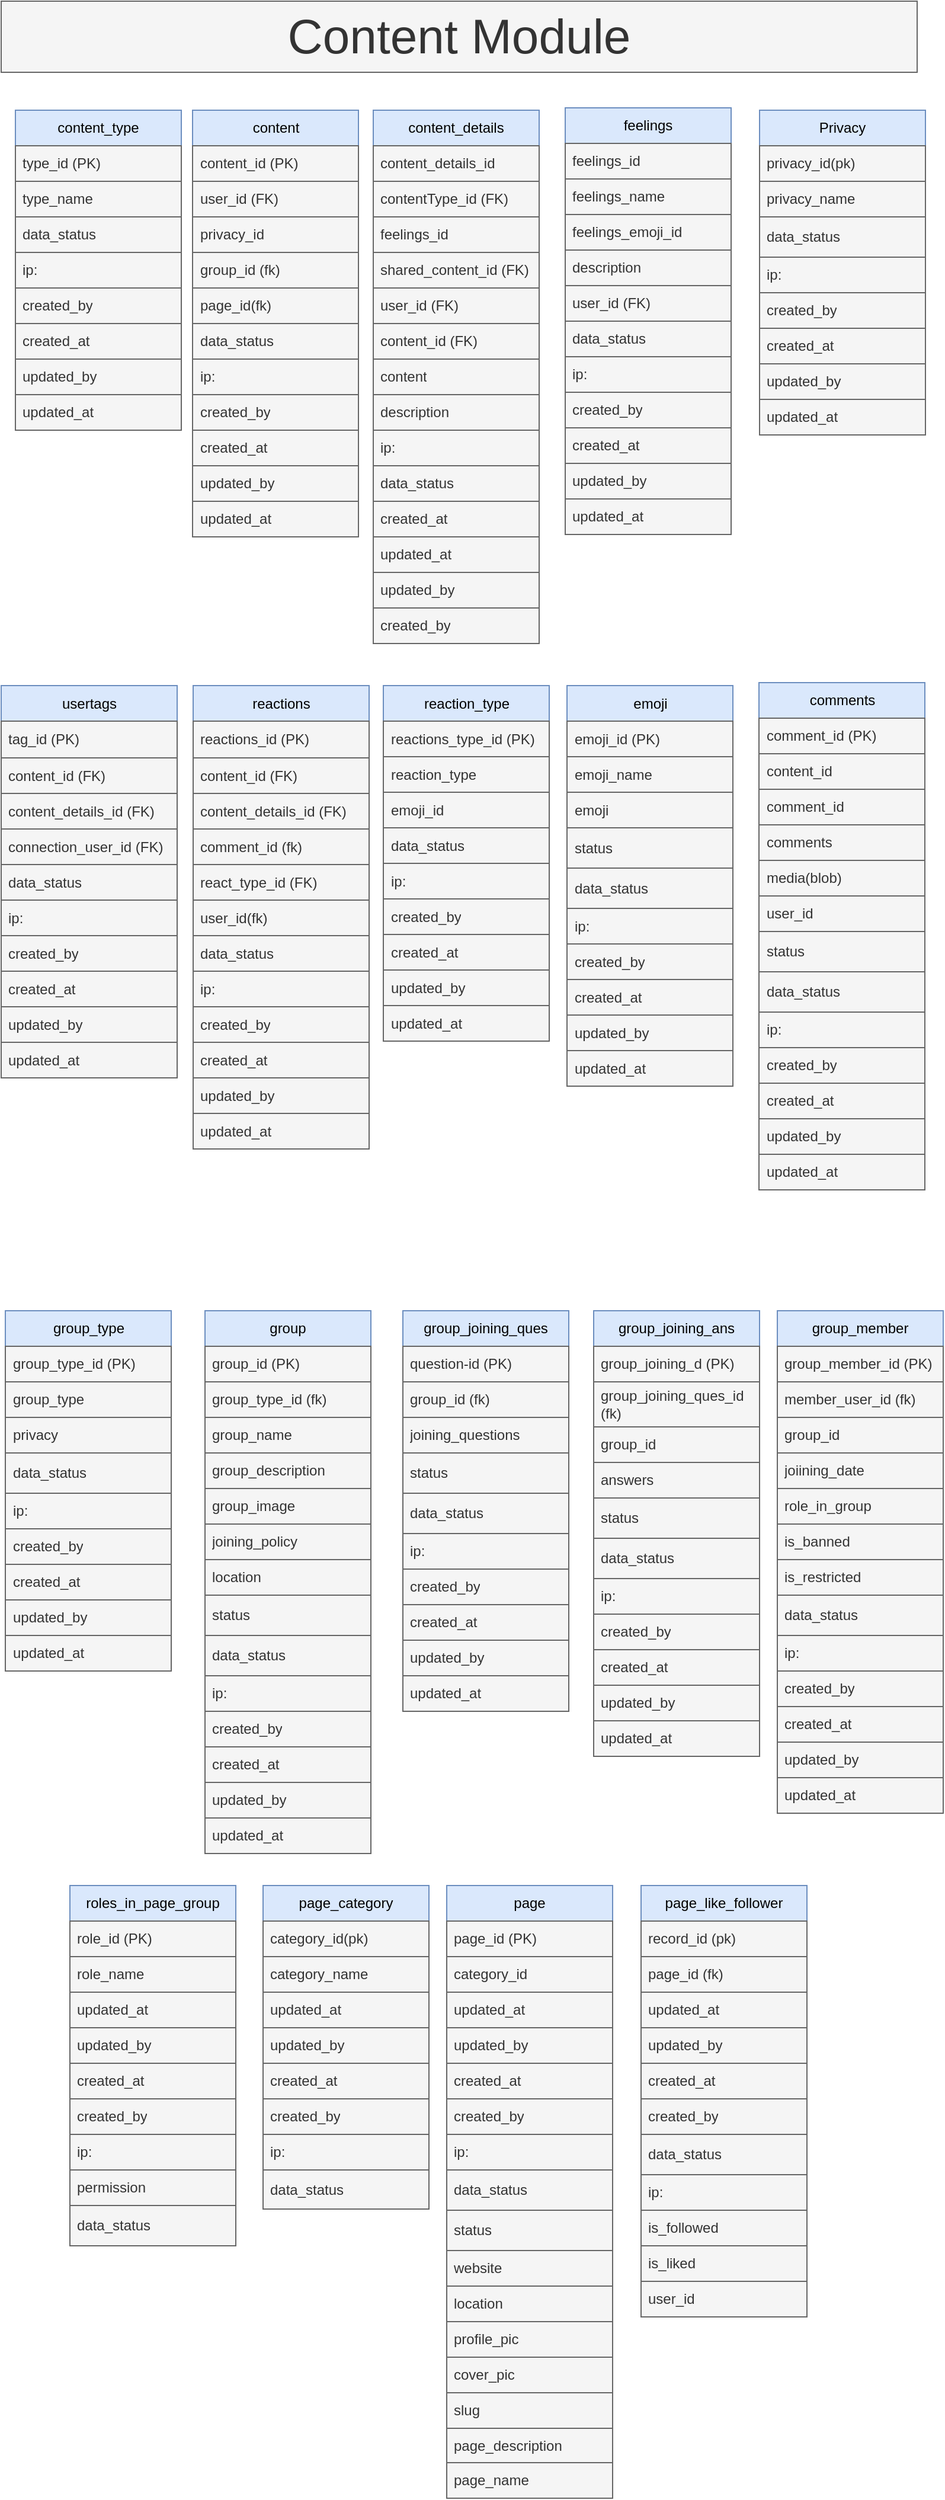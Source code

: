 <mxfile version="21.6.8" type="device">
  <diagram name="Page-1" id="5-LbWeO0C4fJTHnNgXyO">
    <mxGraphModel dx="2934" dy="-363" grid="0" gridSize="10" guides="1" tooltips="1" connect="1" arrows="1" fold="1" page="1" pageScale="1" pageWidth="850" pageHeight="1100" math="0" shadow="0">
      <root>
        <mxCell id="0" />
        <mxCell id="1" parent="0" />
        <mxCell id="xN8ztFlUW3zWDU8yaepD-1" value="content_type" style="swimlane;fontStyle=0;childLayout=stackLayout;horizontal=1;startSize=30;horizontalStack=0;resizeParent=1;resizeParentMax=0;resizeLast=0;collapsible=1;marginBottom=0;whiteSpace=wrap;html=1;fillColor=#dae8fc;strokeColor=#6c8ebf;" parent="1" vertex="1">
          <mxGeometry x="-1659" y="1216" width="140" height="270" as="geometry" />
        </mxCell>
        <mxCell id="xN8ztFlUW3zWDU8yaepD-2" value="type_id (PK)" style="text;strokeColor=#666666;fillColor=#f5f5f5;align=left;verticalAlign=middle;spacingLeft=4;spacingRight=4;overflow=hidden;points=[[0,0.5],[1,0.5]];portConstraint=eastwest;rotatable=0;whiteSpace=wrap;html=1;fontColor=#333333;" parent="xN8ztFlUW3zWDU8yaepD-1" vertex="1">
          <mxGeometry y="30" width="140" height="30" as="geometry" />
        </mxCell>
        <mxCell id="xN8ztFlUW3zWDU8yaepD-3" value="type_name" style="text;strokeColor=#666666;fillColor=#f5f5f5;align=left;verticalAlign=middle;spacingLeft=4;spacingRight=4;overflow=hidden;points=[[0,0.5],[1,0.5]];portConstraint=eastwest;rotatable=0;whiteSpace=wrap;html=1;fontColor=#333333;" parent="xN8ztFlUW3zWDU8yaepD-1" vertex="1">
          <mxGeometry y="60" width="140" height="30" as="geometry" />
        </mxCell>
        <mxCell id="fd54uzVnLHC7MYWZy6Tg-1" value="data_status" style="text;strokeColor=#666666;fillColor=#f5f5f5;align=left;verticalAlign=middle;spacingLeft=4;spacingRight=4;overflow=hidden;points=[[0,0.5],[1,0.5]];portConstraint=eastwest;rotatable=0;whiteSpace=wrap;html=1;fontColor=#333333;" parent="xN8ztFlUW3zWDU8yaepD-1" vertex="1">
          <mxGeometry y="90" width="140" height="30" as="geometry" />
        </mxCell>
        <mxCell id="fd54uzVnLHC7MYWZy6Tg-2" value="ip:" style="text;strokeColor=#666666;fillColor=#f5f5f5;align=left;verticalAlign=middle;spacingLeft=4;spacingRight=4;overflow=hidden;points=[[0,0.5],[1,0.5]];portConstraint=eastwest;rotatable=0;whiteSpace=wrap;html=1;fontColor=#333333;" parent="xN8ztFlUW3zWDU8yaepD-1" vertex="1">
          <mxGeometry y="120" width="140" height="30" as="geometry" />
        </mxCell>
        <mxCell id="xN8ztFlUW3zWDU8yaepD-4" value="created_by" style="text;strokeColor=#666666;fillColor=#f5f5f5;align=left;verticalAlign=middle;spacingLeft=4;spacingRight=4;overflow=hidden;points=[[0,0.5],[1,0.5]];portConstraint=eastwest;rotatable=0;whiteSpace=wrap;html=1;fontColor=#333333;" parent="xN8ztFlUW3zWDU8yaepD-1" vertex="1">
          <mxGeometry y="150" width="140" height="30" as="geometry" />
        </mxCell>
        <mxCell id="xN8ztFlUW3zWDU8yaepD-5" value="created_at" style="text;strokeColor=#666666;fillColor=#f5f5f5;align=left;verticalAlign=middle;spacingLeft=4;spacingRight=4;overflow=hidden;points=[[0,0.5],[1,0.5]];portConstraint=eastwest;rotatable=0;whiteSpace=wrap;html=1;fontColor=#333333;" parent="xN8ztFlUW3zWDU8yaepD-1" vertex="1">
          <mxGeometry y="180" width="140" height="30" as="geometry" />
        </mxCell>
        <mxCell id="xN8ztFlUW3zWDU8yaepD-6" value="updated_by" style="text;strokeColor=#666666;fillColor=#f5f5f5;align=left;verticalAlign=middle;spacingLeft=4;spacingRight=4;overflow=hidden;points=[[0,0.5],[1,0.5]];portConstraint=eastwest;rotatable=0;whiteSpace=wrap;html=1;fontColor=#333333;" parent="xN8ztFlUW3zWDU8yaepD-1" vertex="1">
          <mxGeometry y="210" width="140" height="30" as="geometry" />
        </mxCell>
        <mxCell id="xN8ztFlUW3zWDU8yaepD-7" value="updated_at" style="text;strokeColor=#666666;fillColor=#f5f5f5;align=left;verticalAlign=middle;spacingLeft=4;spacingRight=4;overflow=hidden;points=[[0,0.5],[1,0.5]];portConstraint=eastwest;rotatable=0;whiteSpace=wrap;html=1;fontColor=#333333;" parent="xN8ztFlUW3zWDU8yaepD-1" vertex="1">
          <mxGeometry y="240" width="140" height="30" as="geometry" />
        </mxCell>
        <mxCell id="SeWDoffmmrJIWWmNtRnC-64" value="&lt;font style=&quot;font-size: 41px;&quot;&gt;Content Module&lt;/font&gt;" style="text;html=1;align=center;verticalAlign=middle;whiteSpace=wrap;rounded=0;fillColor=#f5f5f5;fontColor=#333333;strokeColor=#666666;" parent="1" vertex="1">
          <mxGeometry x="-1671" y="1124" width="773" height="60" as="geometry" />
        </mxCell>
        <mxCell id="fd54uzVnLHC7MYWZy6Tg-3" value="content&lt;br&gt;" style="swimlane;fontStyle=0;childLayout=stackLayout;horizontal=1;startSize=30;horizontalStack=0;resizeParent=1;resizeParentMax=0;resizeLast=0;collapsible=1;marginBottom=0;whiteSpace=wrap;html=1;fillColor=#dae8fc;strokeColor=#6c8ebf;" parent="1" vertex="1">
          <mxGeometry x="-1509.5" y="1216" width="140" height="360" as="geometry" />
        </mxCell>
        <mxCell id="fd54uzVnLHC7MYWZy6Tg-4" value="content_id (PK)" style="text;strokeColor=#666666;fillColor=#f5f5f5;align=left;verticalAlign=middle;spacingLeft=4;spacingRight=4;overflow=hidden;points=[[0,0.5],[1,0.5]];portConstraint=eastwest;rotatable=0;whiteSpace=wrap;html=1;fontColor=#333333;" parent="fd54uzVnLHC7MYWZy6Tg-3" vertex="1">
          <mxGeometry y="30" width="140" height="30" as="geometry" />
        </mxCell>
        <mxCell id="fd54uzVnLHC7MYWZy6Tg-6" value="user_id (FK)" style="text;strokeColor=#666666;fillColor=#f5f5f5;align=left;verticalAlign=middle;spacingLeft=4;spacingRight=4;overflow=hidden;points=[[0,0.5],[1,0.5]];portConstraint=eastwest;rotatable=0;whiteSpace=wrap;html=1;fontColor=#333333;" parent="fd54uzVnLHC7MYWZy6Tg-3" vertex="1">
          <mxGeometry y="60" width="140" height="30" as="geometry" />
        </mxCell>
        <mxCell id="fd54uzVnLHC7MYWZy6Tg-136" value="privacy_id" style="text;strokeColor=#666666;fillColor=#f5f5f5;align=left;verticalAlign=middle;spacingLeft=4;spacingRight=4;overflow=hidden;points=[[0,0.5],[1,0.5]];portConstraint=eastwest;rotatable=0;whiteSpace=wrap;html=1;fontColor=#333333;" parent="fd54uzVnLHC7MYWZy6Tg-3" vertex="1">
          <mxGeometry y="90" width="140" height="30" as="geometry" />
        </mxCell>
        <mxCell id="Q-SCWLnYImMcxiPHVHH7-59" value="group_id (fk)" style="text;strokeColor=#666666;fillColor=#f5f5f5;align=left;verticalAlign=middle;spacingLeft=4;spacingRight=4;overflow=hidden;points=[[0,0.5],[1,0.5]];portConstraint=eastwest;rotatable=0;whiteSpace=wrap;html=1;fontColor=#333333;" parent="fd54uzVnLHC7MYWZy6Tg-3" vertex="1">
          <mxGeometry y="120" width="140" height="30" as="geometry" />
        </mxCell>
        <mxCell id="Q-SCWLnYImMcxiPHVHH7-60" value="page_id(fk)" style="text;strokeColor=#666666;fillColor=#f5f5f5;align=left;verticalAlign=middle;spacingLeft=4;spacingRight=4;overflow=hidden;points=[[0,0.5],[1,0.5]];portConstraint=eastwest;rotatable=0;whiteSpace=wrap;html=1;fontColor=#333333;" parent="fd54uzVnLHC7MYWZy6Tg-3" vertex="1">
          <mxGeometry y="150" width="140" height="30" as="geometry" />
        </mxCell>
        <mxCell id="fd54uzVnLHC7MYWZy6Tg-12" value="data_status" style="text;strokeColor=#666666;fillColor=#f5f5f5;align=left;verticalAlign=middle;spacingLeft=4;spacingRight=4;overflow=hidden;points=[[0,0.5],[1,0.5]];portConstraint=eastwest;rotatable=0;whiteSpace=wrap;html=1;fontColor=#333333;" parent="fd54uzVnLHC7MYWZy6Tg-3" vertex="1">
          <mxGeometry y="180" width="140" height="30" as="geometry" />
        </mxCell>
        <mxCell id="fd54uzVnLHC7MYWZy6Tg-7" value="ip:" style="text;strokeColor=#666666;fillColor=#f5f5f5;align=left;verticalAlign=middle;spacingLeft=4;spacingRight=4;overflow=hidden;points=[[0,0.5],[1,0.5]];portConstraint=eastwest;rotatable=0;whiteSpace=wrap;html=1;fontColor=#333333;" parent="fd54uzVnLHC7MYWZy6Tg-3" vertex="1">
          <mxGeometry y="210" width="140" height="30" as="geometry" />
        </mxCell>
        <mxCell id="fd54uzVnLHC7MYWZy6Tg-8" value="created_by" style="text;strokeColor=#666666;fillColor=#f5f5f5;align=left;verticalAlign=middle;spacingLeft=4;spacingRight=4;overflow=hidden;points=[[0,0.5],[1,0.5]];portConstraint=eastwest;rotatable=0;whiteSpace=wrap;html=1;fontColor=#333333;" parent="fd54uzVnLHC7MYWZy6Tg-3" vertex="1">
          <mxGeometry y="240" width="140" height="30" as="geometry" />
        </mxCell>
        <mxCell id="fd54uzVnLHC7MYWZy6Tg-9" value="created_at" style="text;strokeColor=#666666;fillColor=#f5f5f5;align=left;verticalAlign=middle;spacingLeft=4;spacingRight=4;overflow=hidden;points=[[0,0.5],[1,0.5]];portConstraint=eastwest;rotatable=0;whiteSpace=wrap;html=1;fontColor=#333333;" parent="fd54uzVnLHC7MYWZy6Tg-3" vertex="1">
          <mxGeometry y="270" width="140" height="30" as="geometry" />
        </mxCell>
        <mxCell id="fd54uzVnLHC7MYWZy6Tg-10" value="updated_by" style="text;strokeColor=#666666;fillColor=#f5f5f5;align=left;verticalAlign=middle;spacingLeft=4;spacingRight=4;overflow=hidden;points=[[0,0.5],[1,0.5]];portConstraint=eastwest;rotatable=0;whiteSpace=wrap;html=1;fontColor=#333333;" parent="fd54uzVnLHC7MYWZy6Tg-3" vertex="1">
          <mxGeometry y="300" width="140" height="30" as="geometry" />
        </mxCell>
        <mxCell id="fd54uzVnLHC7MYWZy6Tg-11" value="updated_at" style="text;strokeColor=#666666;fillColor=#f5f5f5;align=left;verticalAlign=middle;spacingLeft=4;spacingRight=4;overflow=hidden;points=[[0,0.5],[1,0.5]];portConstraint=eastwest;rotatable=0;whiteSpace=wrap;html=1;fontColor=#333333;" parent="fd54uzVnLHC7MYWZy6Tg-3" vertex="1">
          <mxGeometry y="330" width="140" height="30" as="geometry" />
        </mxCell>
        <mxCell id="fd54uzVnLHC7MYWZy6Tg-15" value="content_details" style="swimlane;fontStyle=0;childLayout=stackLayout;horizontal=1;startSize=30;horizontalStack=0;resizeParent=1;resizeParentMax=0;resizeLast=0;collapsible=1;marginBottom=0;whiteSpace=wrap;html=1;fillColor=#dae8fc;strokeColor=#6c8ebf;" parent="1" vertex="1">
          <mxGeometry x="-1357" y="1216" width="140" height="450" as="geometry" />
        </mxCell>
        <mxCell id="fd54uzVnLHC7MYWZy6Tg-16" value="content_details_id" style="text;strokeColor=#666666;fillColor=#f5f5f5;align=left;verticalAlign=middle;spacingLeft=4;spacingRight=4;overflow=hidden;points=[[0,0.5],[1,0.5]];portConstraint=eastwest;rotatable=0;whiteSpace=wrap;html=1;fontColor=#333333;" parent="fd54uzVnLHC7MYWZy6Tg-15" vertex="1">
          <mxGeometry y="30" width="140" height="30" as="geometry" />
        </mxCell>
        <mxCell id="fd54uzVnLHC7MYWZy6Tg-17" value="contentType_id (FK)" style="text;strokeColor=#666666;fillColor=#f5f5f5;align=left;verticalAlign=middle;spacingLeft=4;spacingRight=4;overflow=hidden;points=[[0,0.5],[1,0.5]];portConstraint=eastwest;rotatable=0;whiteSpace=wrap;html=1;fontColor=#333333;" parent="fd54uzVnLHC7MYWZy6Tg-15" vertex="1">
          <mxGeometry y="60" width="140" height="30" as="geometry" />
        </mxCell>
        <mxCell id="fd54uzVnLHC7MYWZy6Tg-42" value="feelings_id" style="text;strokeColor=#666666;fillColor=#f5f5f5;align=left;verticalAlign=middle;spacingLeft=4;spacingRight=4;overflow=hidden;points=[[0,0.5],[1,0.5]];portConstraint=eastwest;rotatable=0;whiteSpace=wrap;html=1;fontColor=#333333;" parent="fd54uzVnLHC7MYWZy6Tg-15" vertex="1">
          <mxGeometry y="90" width="140" height="30" as="geometry" />
        </mxCell>
        <mxCell id="jYQdoo0Zff-4ryKH4e4E-1" value="shared_content_id (FK)" style="text;strokeColor=#666666;fillColor=#f5f5f5;align=left;verticalAlign=middle;spacingLeft=4;spacingRight=4;overflow=hidden;points=[[0,0.5],[1,0.5]];portConstraint=eastwest;rotatable=0;whiteSpace=wrap;html=1;fontColor=#333333;" parent="fd54uzVnLHC7MYWZy6Tg-15" vertex="1">
          <mxGeometry y="120" width="140" height="30" as="geometry" />
        </mxCell>
        <mxCell id="fd54uzVnLHC7MYWZy6Tg-18" value="user_id (FK)" style="text;strokeColor=#666666;fillColor=#f5f5f5;align=left;verticalAlign=middle;spacingLeft=4;spacingRight=4;overflow=hidden;points=[[0,0.5],[1,0.5]];portConstraint=eastwest;rotatable=0;whiteSpace=wrap;html=1;fontColor=#333333;" parent="fd54uzVnLHC7MYWZy6Tg-15" vertex="1">
          <mxGeometry y="150" width="140" height="30" as="geometry" />
        </mxCell>
        <mxCell id="fd54uzVnLHC7MYWZy6Tg-69" value="content_id (FK)" style="text;strokeColor=#666666;fillColor=#f5f5f5;align=left;verticalAlign=middle;spacingLeft=4;spacingRight=4;overflow=hidden;points=[[0,0.5],[1,0.5]];portConstraint=eastwest;rotatable=0;whiteSpace=wrap;html=1;fontColor=#333333;" parent="fd54uzVnLHC7MYWZy6Tg-15" vertex="1">
          <mxGeometry y="180" width="140" height="30" as="geometry" />
        </mxCell>
        <mxCell id="fd54uzVnLHC7MYWZy6Tg-26" value="content" style="text;strokeColor=#666666;fillColor=#f5f5f5;align=left;verticalAlign=middle;spacingLeft=4;spacingRight=4;overflow=hidden;points=[[0,0.5],[1,0.5]];portConstraint=eastwest;rotatable=0;whiteSpace=wrap;html=1;fontColor=#333333;" parent="fd54uzVnLHC7MYWZy6Tg-15" vertex="1">
          <mxGeometry y="210" width="140" height="30" as="geometry" />
        </mxCell>
        <mxCell id="fd54uzVnLHC7MYWZy6Tg-28" value="description" style="text;strokeColor=#666666;fillColor=#f5f5f5;align=left;verticalAlign=middle;spacingLeft=4;spacingRight=4;overflow=hidden;points=[[0,0.5],[1,0.5]];portConstraint=eastwest;rotatable=0;whiteSpace=wrap;html=1;fontColor=#333333;" parent="fd54uzVnLHC7MYWZy6Tg-15" vertex="1">
          <mxGeometry y="240" width="140" height="30" as="geometry" />
        </mxCell>
        <mxCell id="fd54uzVnLHC7MYWZy6Tg-21" value="ip:" style="text;strokeColor=#666666;fillColor=#f5f5f5;align=left;verticalAlign=middle;spacingLeft=4;spacingRight=4;overflow=hidden;points=[[0,0.5],[1,0.5]];portConstraint=eastwest;rotatable=0;whiteSpace=wrap;html=1;fontColor=#333333;" parent="fd54uzVnLHC7MYWZy6Tg-15" vertex="1">
          <mxGeometry y="270" width="140" height="30" as="geometry" />
        </mxCell>
        <mxCell id="fd54uzVnLHC7MYWZy6Tg-20" value="data_status" style="text;strokeColor=#666666;fillColor=#f5f5f5;align=left;verticalAlign=middle;spacingLeft=4;spacingRight=4;overflow=hidden;points=[[0,0.5],[1,0.5]];portConstraint=eastwest;rotatable=0;whiteSpace=wrap;html=1;fontColor=#333333;" parent="fd54uzVnLHC7MYWZy6Tg-15" vertex="1">
          <mxGeometry y="300" width="140" height="30" as="geometry" />
        </mxCell>
        <mxCell id="fd54uzVnLHC7MYWZy6Tg-23" value="created_at" style="text;strokeColor=#666666;fillColor=#f5f5f5;align=left;verticalAlign=middle;spacingLeft=4;spacingRight=4;overflow=hidden;points=[[0,0.5],[1,0.5]];portConstraint=eastwest;rotatable=0;whiteSpace=wrap;html=1;fontColor=#333333;" parent="fd54uzVnLHC7MYWZy6Tg-15" vertex="1">
          <mxGeometry y="330" width="140" height="30" as="geometry" />
        </mxCell>
        <mxCell id="fd54uzVnLHC7MYWZy6Tg-25" value="updated_at" style="text;strokeColor=#666666;fillColor=#f5f5f5;align=left;verticalAlign=middle;spacingLeft=4;spacingRight=4;overflow=hidden;points=[[0,0.5],[1,0.5]];portConstraint=eastwest;rotatable=0;whiteSpace=wrap;html=1;fontColor=#333333;" parent="fd54uzVnLHC7MYWZy6Tg-15" vertex="1">
          <mxGeometry y="360" width="140" height="30" as="geometry" />
        </mxCell>
        <mxCell id="fd54uzVnLHC7MYWZy6Tg-24" value="updated_by" style="text;strokeColor=#666666;fillColor=#f5f5f5;align=left;verticalAlign=middle;spacingLeft=4;spacingRight=4;overflow=hidden;points=[[0,0.5],[1,0.5]];portConstraint=eastwest;rotatable=0;whiteSpace=wrap;html=1;fontColor=#333333;" parent="fd54uzVnLHC7MYWZy6Tg-15" vertex="1">
          <mxGeometry y="390" width="140" height="30" as="geometry" />
        </mxCell>
        <mxCell id="fd54uzVnLHC7MYWZy6Tg-22" value="created_by" style="text;strokeColor=#666666;fillColor=#f5f5f5;align=left;verticalAlign=middle;spacingLeft=4;spacingRight=4;overflow=hidden;points=[[0,0.5],[1,0.5]];portConstraint=eastwest;rotatable=0;whiteSpace=wrap;html=1;fontColor=#333333;" parent="fd54uzVnLHC7MYWZy6Tg-15" vertex="1">
          <mxGeometry y="420" width="140" height="30" as="geometry" />
        </mxCell>
        <mxCell id="fd54uzVnLHC7MYWZy6Tg-29" value="feelings" style="swimlane;fontStyle=0;childLayout=stackLayout;horizontal=1;startSize=30;horizontalStack=0;resizeParent=1;resizeParentMax=0;resizeLast=0;collapsible=1;marginBottom=0;whiteSpace=wrap;html=1;fillColor=#dae8fc;strokeColor=#6c8ebf;" parent="1" vertex="1">
          <mxGeometry x="-1195" y="1214" width="140" height="360" as="geometry" />
        </mxCell>
        <mxCell id="fd54uzVnLHC7MYWZy6Tg-30" value="feelings_id" style="text;strokeColor=#666666;fillColor=#f5f5f5;align=left;verticalAlign=middle;spacingLeft=4;spacingRight=4;overflow=hidden;points=[[0,0.5],[1,0.5]];portConstraint=eastwest;rotatable=0;whiteSpace=wrap;html=1;fontColor=#333333;" parent="fd54uzVnLHC7MYWZy6Tg-29" vertex="1">
          <mxGeometry y="30" width="140" height="30" as="geometry" />
        </mxCell>
        <mxCell id="fd54uzVnLHC7MYWZy6Tg-31" value="feelings_name" style="text;strokeColor=#666666;fillColor=#f5f5f5;align=left;verticalAlign=middle;spacingLeft=4;spacingRight=4;overflow=hidden;points=[[0,0.5],[1,0.5]];portConstraint=eastwest;rotatable=0;whiteSpace=wrap;html=1;fontColor=#333333;" parent="fd54uzVnLHC7MYWZy6Tg-29" vertex="1">
          <mxGeometry y="60" width="140" height="30" as="geometry" />
        </mxCell>
        <mxCell id="fd54uzVnLHC7MYWZy6Tg-32" value="feelings_emoji_id" style="text;strokeColor=#666666;fillColor=#f5f5f5;align=left;verticalAlign=middle;spacingLeft=4;spacingRight=4;overflow=hidden;points=[[0,0.5],[1,0.5]];portConstraint=eastwest;rotatable=0;whiteSpace=wrap;html=1;fontColor=#333333;" parent="fd54uzVnLHC7MYWZy6Tg-29" vertex="1">
          <mxGeometry y="90" width="140" height="30" as="geometry" />
        </mxCell>
        <mxCell id="fd54uzVnLHC7MYWZy6Tg-33" value="description" style="text;strokeColor=#666666;fillColor=#f5f5f5;align=left;verticalAlign=middle;spacingLeft=4;spacingRight=4;overflow=hidden;points=[[0,0.5],[1,0.5]];portConstraint=eastwest;rotatable=0;whiteSpace=wrap;html=1;fontColor=#333333;" parent="fd54uzVnLHC7MYWZy6Tg-29" vertex="1">
          <mxGeometry y="120" width="140" height="30" as="geometry" />
        </mxCell>
        <mxCell id="fd54uzVnLHC7MYWZy6Tg-34" value="user_id (FK)" style="text;strokeColor=#666666;fillColor=#f5f5f5;align=left;verticalAlign=middle;spacingLeft=4;spacingRight=4;overflow=hidden;points=[[0,0.5],[1,0.5]];portConstraint=eastwest;rotatable=0;whiteSpace=wrap;html=1;fontColor=#333333;" parent="fd54uzVnLHC7MYWZy6Tg-29" vertex="1">
          <mxGeometry y="150" width="140" height="30" as="geometry" />
        </mxCell>
        <mxCell id="fd54uzVnLHC7MYWZy6Tg-36" value="data_status" style="text;strokeColor=#666666;fillColor=#f5f5f5;align=left;verticalAlign=middle;spacingLeft=4;spacingRight=4;overflow=hidden;points=[[0,0.5],[1,0.5]];portConstraint=eastwest;rotatable=0;whiteSpace=wrap;html=1;fontColor=#333333;" parent="fd54uzVnLHC7MYWZy6Tg-29" vertex="1">
          <mxGeometry y="180" width="140" height="30" as="geometry" />
        </mxCell>
        <mxCell id="fd54uzVnLHC7MYWZy6Tg-37" value="ip:" style="text;strokeColor=#666666;fillColor=#f5f5f5;align=left;verticalAlign=middle;spacingLeft=4;spacingRight=4;overflow=hidden;points=[[0,0.5],[1,0.5]];portConstraint=eastwest;rotatable=0;whiteSpace=wrap;html=1;fontColor=#333333;" parent="fd54uzVnLHC7MYWZy6Tg-29" vertex="1">
          <mxGeometry y="210" width="140" height="30" as="geometry" />
        </mxCell>
        <mxCell id="fd54uzVnLHC7MYWZy6Tg-38" value="created_by" style="text;strokeColor=#666666;fillColor=#f5f5f5;align=left;verticalAlign=middle;spacingLeft=4;spacingRight=4;overflow=hidden;points=[[0,0.5],[1,0.5]];portConstraint=eastwest;rotatable=0;whiteSpace=wrap;html=1;fontColor=#333333;" parent="fd54uzVnLHC7MYWZy6Tg-29" vertex="1">
          <mxGeometry y="240" width="140" height="30" as="geometry" />
        </mxCell>
        <mxCell id="fd54uzVnLHC7MYWZy6Tg-39" value="created_at" style="text;strokeColor=#666666;fillColor=#f5f5f5;align=left;verticalAlign=middle;spacingLeft=4;spacingRight=4;overflow=hidden;points=[[0,0.5],[1,0.5]];portConstraint=eastwest;rotatable=0;whiteSpace=wrap;html=1;fontColor=#333333;" parent="fd54uzVnLHC7MYWZy6Tg-29" vertex="1">
          <mxGeometry y="270" width="140" height="30" as="geometry" />
        </mxCell>
        <mxCell id="fd54uzVnLHC7MYWZy6Tg-40" value="updated_by" style="text;strokeColor=#666666;fillColor=#f5f5f5;align=left;verticalAlign=middle;spacingLeft=4;spacingRight=4;overflow=hidden;points=[[0,0.5],[1,0.5]];portConstraint=eastwest;rotatable=0;whiteSpace=wrap;html=1;fontColor=#333333;" parent="fd54uzVnLHC7MYWZy6Tg-29" vertex="1">
          <mxGeometry y="300" width="140" height="30" as="geometry" />
        </mxCell>
        <mxCell id="fd54uzVnLHC7MYWZy6Tg-41" value="updated_at" style="text;strokeColor=#666666;fillColor=#f5f5f5;align=left;verticalAlign=middle;spacingLeft=4;spacingRight=4;overflow=hidden;points=[[0,0.5],[1,0.5]];portConstraint=eastwest;rotatable=0;whiteSpace=wrap;html=1;fontColor=#333333;" parent="fd54uzVnLHC7MYWZy6Tg-29" vertex="1">
          <mxGeometry y="330" width="140" height="30" as="geometry" />
        </mxCell>
        <mxCell id="fd54uzVnLHC7MYWZy6Tg-57" value="usertags" style="swimlane;fontStyle=0;childLayout=stackLayout;horizontal=1;startSize=30;horizontalStack=0;resizeParent=1;resizeParentMax=0;resizeLast=0;collapsible=1;marginBottom=0;whiteSpace=wrap;html=1;fillColor=#dae8fc;strokeColor=#6c8ebf;" parent="1" vertex="1">
          <mxGeometry x="-1671" y="1701.5" width="148.5" height="331" as="geometry" />
        </mxCell>
        <mxCell id="fd54uzVnLHC7MYWZy6Tg-58" value="tag_id (PK)" style="text;strokeColor=#666666;fillColor=#f5f5f5;align=left;verticalAlign=middle;spacingLeft=4;spacingRight=4;overflow=hidden;points=[[0,0.5],[1,0.5]];portConstraint=eastwest;rotatable=0;whiteSpace=wrap;html=1;fontColor=#333333;" parent="fd54uzVnLHC7MYWZy6Tg-57" vertex="1">
          <mxGeometry y="30" width="148.5" height="31" as="geometry" />
        </mxCell>
        <mxCell id="fd54uzVnLHC7MYWZy6Tg-59" value="content_id (FK)" style="text;strokeColor=#666666;fillColor=#f5f5f5;align=left;verticalAlign=middle;spacingLeft=4;spacingRight=4;overflow=hidden;points=[[0,0.5],[1,0.5]];portConstraint=eastwest;rotatable=0;whiteSpace=wrap;html=1;fontColor=#333333;" parent="fd54uzVnLHC7MYWZy6Tg-57" vertex="1">
          <mxGeometry y="61" width="148.5" height="30" as="geometry" />
        </mxCell>
        <mxCell id="spoWnkToUM-lE0BY_IcL-1" value="content_details_id (FK)" style="text;strokeColor=#666666;fillColor=#f5f5f5;align=left;verticalAlign=middle;spacingLeft=4;spacingRight=4;overflow=hidden;points=[[0,0.5],[1,0.5]];portConstraint=eastwest;rotatable=0;whiteSpace=wrap;html=1;fontColor=#333333;" vertex="1" parent="fd54uzVnLHC7MYWZy6Tg-57">
          <mxGeometry y="91" width="148.5" height="30" as="geometry" />
        </mxCell>
        <mxCell id="fd54uzVnLHC7MYWZy6Tg-61" value="connection_user_id (FK)" style="text;strokeColor=#666666;fillColor=#f5f5f5;align=left;verticalAlign=middle;spacingLeft=4;spacingRight=4;overflow=hidden;points=[[0,0.5],[1,0.5]];portConstraint=eastwest;rotatable=0;whiteSpace=wrap;html=1;fontColor=#333333;" parent="fd54uzVnLHC7MYWZy6Tg-57" vertex="1">
          <mxGeometry y="121" width="148.5" height="30" as="geometry" />
        </mxCell>
        <mxCell id="fd54uzVnLHC7MYWZy6Tg-62" value="data_status" style="text;strokeColor=#666666;fillColor=#f5f5f5;align=left;verticalAlign=middle;spacingLeft=4;spacingRight=4;overflow=hidden;points=[[0,0.5],[1,0.5]];portConstraint=eastwest;rotatable=0;whiteSpace=wrap;html=1;fontColor=#333333;" parent="fd54uzVnLHC7MYWZy6Tg-57" vertex="1">
          <mxGeometry y="151" width="148.5" height="30" as="geometry" />
        </mxCell>
        <mxCell id="fd54uzVnLHC7MYWZy6Tg-63" value="ip:" style="text;strokeColor=#666666;fillColor=#f5f5f5;align=left;verticalAlign=middle;spacingLeft=4;spacingRight=4;overflow=hidden;points=[[0,0.5],[1,0.5]];portConstraint=eastwest;rotatable=0;whiteSpace=wrap;html=1;fontColor=#333333;" parent="fd54uzVnLHC7MYWZy6Tg-57" vertex="1">
          <mxGeometry y="181" width="148.5" height="30" as="geometry" />
        </mxCell>
        <mxCell id="fd54uzVnLHC7MYWZy6Tg-64" value="created_by" style="text;strokeColor=#666666;fillColor=#f5f5f5;align=left;verticalAlign=middle;spacingLeft=4;spacingRight=4;overflow=hidden;points=[[0,0.5],[1,0.5]];portConstraint=eastwest;rotatable=0;whiteSpace=wrap;html=1;fontColor=#333333;" parent="fd54uzVnLHC7MYWZy6Tg-57" vertex="1">
          <mxGeometry y="211" width="148.5" height="30" as="geometry" />
        </mxCell>
        <mxCell id="fd54uzVnLHC7MYWZy6Tg-65" value="created_at" style="text;strokeColor=#666666;fillColor=#f5f5f5;align=left;verticalAlign=middle;spacingLeft=4;spacingRight=4;overflow=hidden;points=[[0,0.5],[1,0.5]];portConstraint=eastwest;rotatable=0;whiteSpace=wrap;html=1;fontColor=#333333;" parent="fd54uzVnLHC7MYWZy6Tg-57" vertex="1">
          <mxGeometry y="241" width="148.5" height="30" as="geometry" />
        </mxCell>
        <mxCell id="fd54uzVnLHC7MYWZy6Tg-66" value="updated_by" style="text;strokeColor=#666666;fillColor=#f5f5f5;align=left;verticalAlign=middle;spacingLeft=4;spacingRight=4;overflow=hidden;points=[[0,0.5],[1,0.5]];portConstraint=eastwest;rotatable=0;whiteSpace=wrap;html=1;fontColor=#333333;" parent="fd54uzVnLHC7MYWZy6Tg-57" vertex="1">
          <mxGeometry y="271" width="148.5" height="30" as="geometry" />
        </mxCell>
        <mxCell id="fd54uzVnLHC7MYWZy6Tg-67" value="updated_at" style="text;strokeColor=#666666;fillColor=#f5f5f5;align=left;verticalAlign=middle;spacingLeft=4;spacingRight=4;overflow=hidden;points=[[0,0.5],[1,0.5]];portConstraint=eastwest;rotatable=0;whiteSpace=wrap;html=1;fontColor=#333333;" parent="fd54uzVnLHC7MYWZy6Tg-57" vertex="1">
          <mxGeometry y="301" width="148.5" height="30" as="geometry" />
        </mxCell>
        <mxCell id="fd54uzVnLHC7MYWZy6Tg-70" value="reactions" style="swimlane;fontStyle=0;childLayout=stackLayout;horizontal=1;startSize=30;horizontalStack=0;resizeParent=1;resizeParentMax=0;resizeLast=0;collapsible=1;marginBottom=0;whiteSpace=wrap;html=1;fillColor=#dae8fc;strokeColor=#6c8ebf;" parent="1" vertex="1">
          <mxGeometry x="-1509" y="1701.5" width="148.5" height="391" as="geometry" />
        </mxCell>
        <mxCell id="fd54uzVnLHC7MYWZy6Tg-71" value="reactions_id (PK)" style="text;strokeColor=#666666;fillColor=#f5f5f5;align=left;verticalAlign=middle;spacingLeft=4;spacingRight=4;overflow=hidden;points=[[0,0.5],[1,0.5]];portConstraint=eastwest;rotatable=0;whiteSpace=wrap;html=1;fontColor=#333333;" parent="fd54uzVnLHC7MYWZy6Tg-70" vertex="1">
          <mxGeometry y="30" width="148.5" height="31" as="geometry" />
        </mxCell>
        <mxCell id="fd54uzVnLHC7MYWZy6Tg-72" value="content_id (FK)" style="text;strokeColor=#666666;fillColor=#f5f5f5;align=left;verticalAlign=middle;spacingLeft=4;spacingRight=4;overflow=hidden;points=[[0,0.5],[1,0.5]];portConstraint=eastwest;rotatable=0;whiteSpace=wrap;html=1;fontColor=#333333;" parent="fd54uzVnLHC7MYWZy6Tg-70" vertex="1">
          <mxGeometry y="61" width="148.5" height="30" as="geometry" />
        </mxCell>
        <mxCell id="jYQdoo0Zff-4ryKH4e4E-3" value="content_details_id (FK)" style="text;strokeColor=#666666;fillColor=#f5f5f5;align=left;verticalAlign=middle;spacingLeft=4;spacingRight=4;overflow=hidden;points=[[0,0.5],[1,0.5]];portConstraint=eastwest;rotatable=0;whiteSpace=wrap;html=1;fontColor=#333333;" parent="fd54uzVnLHC7MYWZy6Tg-70" vertex="1">
          <mxGeometry y="91" width="148.5" height="30" as="geometry" />
        </mxCell>
        <mxCell id="jYQdoo0Zff-4ryKH4e4E-2" value="comment_id (fk)" style="text;strokeColor=#666666;fillColor=#f5f5f5;align=left;verticalAlign=middle;spacingLeft=4;spacingRight=4;overflow=hidden;points=[[0,0.5],[1,0.5]];portConstraint=eastwest;rotatable=0;whiteSpace=wrap;html=1;fontColor=#333333;" parent="fd54uzVnLHC7MYWZy6Tg-70" vertex="1">
          <mxGeometry y="121" width="148.5" height="30" as="geometry" />
        </mxCell>
        <mxCell id="fd54uzVnLHC7MYWZy6Tg-73" value="react_type_id (FK)" style="text;strokeColor=#666666;fillColor=#f5f5f5;align=left;verticalAlign=middle;spacingLeft=4;spacingRight=4;overflow=hidden;points=[[0,0.5],[1,0.5]];portConstraint=eastwest;rotatable=0;whiteSpace=wrap;html=1;fontColor=#333333;" parent="fd54uzVnLHC7MYWZy6Tg-70" vertex="1">
          <mxGeometry y="151" width="148.5" height="30" as="geometry" />
        </mxCell>
        <mxCell id="fd54uzVnLHC7MYWZy6Tg-81" value="user_id(fk)" style="text;strokeColor=#666666;fillColor=#f5f5f5;align=left;verticalAlign=middle;spacingLeft=4;spacingRight=4;overflow=hidden;points=[[0,0.5],[1,0.5]];portConstraint=eastwest;rotatable=0;whiteSpace=wrap;html=1;fontColor=#333333;" parent="fd54uzVnLHC7MYWZy6Tg-70" vertex="1">
          <mxGeometry y="181" width="148.5" height="30" as="geometry" />
        </mxCell>
        <mxCell id="fd54uzVnLHC7MYWZy6Tg-74" value="data_status" style="text;strokeColor=#666666;fillColor=#f5f5f5;align=left;verticalAlign=middle;spacingLeft=4;spacingRight=4;overflow=hidden;points=[[0,0.5],[1,0.5]];portConstraint=eastwest;rotatable=0;whiteSpace=wrap;html=1;fontColor=#333333;" parent="fd54uzVnLHC7MYWZy6Tg-70" vertex="1">
          <mxGeometry y="211" width="148.5" height="30" as="geometry" />
        </mxCell>
        <mxCell id="fd54uzVnLHC7MYWZy6Tg-75" value="ip:" style="text;strokeColor=#666666;fillColor=#f5f5f5;align=left;verticalAlign=middle;spacingLeft=4;spacingRight=4;overflow=hidden;points=[[0,0.5],[1,0.5]];portConstraint=eastwest;rotatable=0;whiteSpace=wrap;html=1;fontColor=#333333;" parent="fd54uzVnLHC7MYWZy6Tg-70" vertex="1">
          <mxGeometry y="241" width="148.5" height="30" as="geometry" />
        </mxCell>
        <mxCell id="fd54uzVnLHC7MYWZy6Tg-76" value="created_by" style="text;strokeColor=#666666;fillColor=#f5f5f5;align=left;verticalAlign=middle;spacingLeft=4;spacingRight=4;overflow=hidden;points=[[0,0.5],[1,0.5]];portConstraint=eastwest;rotatable=0;whiteSpace=wrap;html=1;fontColor=#333333;" parent="fd54uzVnLHC7MYWZy6Tg-70" vertex="1">
          <mxGeometry y="271" width="148.5" height="30" as="geometry" />
        </mxCell>
        <mxCell id="fd54uzVnLHC7MYWZy6Tg-77" value="created_at" style="text;strokeColor=#666666;fillColor=#f5f5f5;align=left;verticalAlign=middle;spacingLeft=4;spacingRight=4;overflow=hidden;points=[[0,0.5],[1,0.5]];portConstraint=eastwest;rotatable=0;whiteSpace=wrap;html=1;fontColor=#333333;" parent="fd54uzVnLHC7MYWZy6Tg-70" vertex="1">
          <mxGeometry y="301" width="148.5" height="30" as="geometry" />
        </mxCell>
        <mxCell id="fd54uzVnLHC7MYWZy6Tg-78" value="updated_by" style="text;strokeColor=#666666;fillColor=#f5f5f5;align=left;verticalAlign=middle;spacingLeft=4;spacingRight=4;overflow=hidden;points=[[0,0.5],[1,0.5]];portConstraint=eastwest;rotatable=0;whiteSpace=wrap;html=1;fontColor=#333333;" parent="fd54uzVnLHC7MYWZy6Tg-70" vertex="1">
          <mxGeometry y="331" width="148.5" height="30" as="geometry" />
        </mxCell>
        <mxCell id="fd54uzVnLHC7MYWZy6Tg-79" value="updated_at" style="text;strokeColor=#666666;fillColor=#f5f5f5;align=left;verticalAlign=middle;spacingLeft=4;spacingRight=4;overflow=hidden;points=[[0,0.5],[1,0.5]];portConstraint=eastwest;rotatable=0;whiteSpace=wrap;html=1;fontColor=#333333;" parent="fd54uzVnLHC7MYWZy6Tg-70" vertex="1">
          <mxGeometry y="361" width="148.5" height="30" as="geometry" />
        </mxCell>
        <mxCell id="fd54uzVnLHC7MYWZy6Tg-93" value="reaction_type" style="swimlane;fontStyle=0;childLayout=stackLayout;horizontal=1;startSize=30;horizontalStack=0;resizeParent=1;resizeParentMax=0;resizeLast=0;collapsible=1;marginBottom=0;whiteSpace=wrap;html=1;fillColor=#dae8fc;strokeColor=#6c8ebf;" parent="1" vertex="1">
          <mxGeometry x="-1348.5" y="1701.5" width="140" height="300" as="geometry" />
        </mxCell>
        <mxCell id="fd54uzVnLHC7MYWZy6Tg-94" value="reactions_type_id (PK)" style="text;strokeColor=#666666;fillColor=#f5f5f5;align=left;verticalAlign=middle;spacingLeft=4;spacingRight=4;overflow=hidden;points=[[0,0.5],[1,0.5]];portConstraint=eastwest;rotatable=0;whiteSpace=wrap;html=1;fontColor=#333333;" parent="fd54uzVnLHC7MYWZy6Tg-93" vertex="1">
          <mxGeometry y="30" width="140" height="30" as="geometry" />
        </mxCell>
        <mxCell id="fd54uzVnLHC7MYWZy6Tg-95" value="reaction_type" style="text;strokeColor=#666666;fillColor=#f5f5f5;align=left;verticalAlign=middle;spacingLeft=4;spacingRight=4;overflow=hidden;points=[[0,0.5],[1,0.5]];portConstraint=eastwest;rotatable=0;whiteSpace=wrap;html=1;fontColor=#333333;" parent="fd54uzVnLHC7MYWZy6Tg-93" vertex="1">
          <mxGeometry y="60" width="140" height="30" as="geometry" />
        </mxCell>
        <mxCell id="fd54uzVnLHC7MYWZy6Tg-102" value="emoji_id" style="text;strokeColor=#666666;fillColor=#f5f5f5;align=left;verticalAlign=middle;spacingLeft=4;spacingRight=4;overflow=hidden;points=[[0,0.5],[1,0.5]];portConstraint=eastwest;rotatable=0;whiteSpace=wrap;html=1;fontColor=#333333;" parent="fd54uzVnLHC7MYWZy6Tg-93" vertex="1">
          <mxGeometry y="90" width="140" height="30" as="geometry" />
        </mxCell>
        <mxCell id="fd54uzVnLHC7MYWZy6Tg-96" value="data_status" style="text;strokeColor=#666666;fillColor=#f5f5f5;align=left;verticalAlign=middle;spacingLeft=4;spacingRight=4;overflow=hidden;points=[[0,0.5],[1,0.5]];portConstraint=eastwest;rotatable=0;whiteSpace=wrap;html=1;fontColor=#333333;" parent="fd54uzVnLHC7MYWZy6Tg-93" vertex="1">
          <mxGeometry y="120" width="140" height="30" as="geometry" />
        </mxCell>
        <mxCell id="fd54uzVnLHC7MYWZy6Tg-97" value="ip:" style="text;strokeColor=#666666;fillColor=#f5f5f5;align=left;verticalAlign=middle;spacingLeft=4;spacingRight=4;overflow=hidden;points=[[0,0.5],[1,0.5]];portConstraint=eastwest;rotatable=0;whiteSpace=wrap;html=1;fontColor=#333333;" parent="fd54uzVnLHC7MYWZy6Tg-93" vertex="1">
          <mxGeometry y="150" width="140" height="30" as="geometry" />
        </mxCell>
        <mxCell id="fd54uzVnLHC7MYWZy6Tg-98" value="created_by" style="text;strokeColor=#666666;fillColor=#f5f5f5;align=left;verticalAlign=middle;spacingLeft=4;spacingRight=4;overflow=hidden;points=[[0,0.5],[1,0.5]];portConstraint=eastwest;rotatable=0;whiteSpace=wrap;html=1;fontColor=#333333;" parent="fd54uzVnLHC7MYWZy6Tg-93" vertex="1">
          <mxGeometry y="180" width="140" height="30" as="geometry" />
        </mxCell>
        <mxCell id="fd54uzVnLHC7MYWZy6Tg-99" value="created_at" style="text;strokeColor=#666666;fillColor=#f5f5f5;align=left;verticalAlign=middle;spacingLeft=4;spacingRight=4;overflow=hidden;points=[[0,0.5],[1,0.5]];portConstraint=eastwest;rotatable=0;whiteSpace=wrap;html=1;fontColor=#333333;" parent="fd54uzVnLHC7MYWZy6Tg-93" vertex="1">
          <mxGeometry y="210" width="140" height="30" as="geometry" />
        </mxCell>
        <mxCell id="fd54uzVnLHC7MYWZy6Tg-100" value="updated_by" style="text;strokeColor=#666666;fillColor=#f5f5f5;align=left;verticalAlign=middle;spacingLeft=4;spacingRight=4;overflow=hidden;points=[[0,0.5],[1,0.5]];portConstraint=eastwest;rotatable=0;whiteSpace=wrap;html=1;fontColor=#333333;" parent="fd54uzVnLHC7MYWZy6Tg-93" vertex="1">
          <mxGeometry y="240" width="140" height="30" as="geometry" />
        </mxCell>
        <mxCell id="fd54uzVnLHC7MYWZy6Tg-101" value="updated_at" style="text;strokeColor=#666666;fillColor=#f5f5f5;align=left;verticalAlign=middle;spacingLeft=4;spacingRight=4;overflow=hidden;points=[[0,0.5],[1,0.5]];portConstraint=eastwest;rotatable=0;whiteSpace=wrap;html=1;fontColor=#333333;" parent="fd54uzVnLHC7MYWZy6Tg-93" vertex="1">
          <mxGeometry y="270" width="140" height="30" as="geometry" />
        </mxCell>
        <mxCell id="fd54uzVnLHC7MYWZy6Tg-103" value="emoji" style="swimlane;fontStyle=0;childLayout=stackLayout;horizontal=1;startSize=30;horizontalStack=0;resizeParent=1;resizeParentMax=0;resizeLast=0;collapsible=1;marginBottom=0;whiteSpace=wrap;html=1;fillColor=#dae8fc;strokeColor=#6c8ebf;" parent="1" vertex="1">
          <mxGeometry x="-1193.5" y="1701.5" width="140" height="338" as="geometry" />
        </mxCell>
        <mxCell id="fd54uzVnLHC7MYWZy6Tg-104" value="emoji_id (PK)" style="text;strokeColor=#666666;fillColor=#f5f5f5;align=left;verticalAlign=middle;spacingLeft=4;spacingRight=4;overflow=hidden;points=[[0,0.5],[1,0.5]];portConstraint=eastwest;rotatable=0;whiteSpace=wrap;html=1;fontColor=#333333;" parent="fd54uzVnLHC7MYWZy6Tg-103" vertex="1">
          <mxGeometry y="30" width="140" height="30" as="geometry" />
        </mxCell>
        <mxCell id="fd54uzVnLHC7MYWZy6Tg-105" value="emoji_name" style="text;strokeColor=#666666;fillColor=#f5f5f5;align=left;verticalAlign=middle;spacingLeft=4;spacingRight=4;overflow=hidden;points=[[0,0.5],[1,0.5]];portConstraint=eastwest;rotatable=0;whiteSpace=wrap;html=1;fontColor=#333333;" parent="fd54uzVnLHC7MYWZy6Tg-103" vertex="1">
          <mxGeometry y="60" width="140" height="30" as="geometry" />
        </mxCell>
        <mxCell id="fd54uzVnLHC7MYWZy6Tg-106" value="emoji" style="text;strokeColor=#666666;fillColor=#f5f5f5;align=left;verticalAlign=middle;spacingLeft=4;spacingRight=4;overflow=hidden;points=[[0,0.5],[1,0.5]];portConstraint=eastwest;rotatable=0;whiteSpace=wrap;html=1;fontColor=#333333;" parent="fd54uzVnLHC7MYWZy6Tg-103" vertex="1">
          <mxGeometry y="90" width="140" height="30" as="geometry" />
        </mxCell>
        <mxCell id="fd54uzVnLHC7MYWZy6Tg-113" value="status" style="text;strokeColor=#666666;fillColor=#f5f5f5;align=left;verticalAlign=middle;spacingLeft=4;spacingRight=4;overflow=hidden;points=[[0,0.5],[1,0.5]];portConstraint=eastwest;rotatable=0;whiteSpace=wrap;html=1;fontColor=#333333;" parent="fd54uzVnLHC7MYWZy6Tg-103" vertex="1">
          <mxGeometry y="120" width="140" height="34" as="geometry" />
        </mxCell>
        <mxCell id="fd54uzVnLHC7MYWZy6Tg-107" value="data_status" style="text;strokeColor=#666666;fillColor=#f5f5f5;align=left;verticalAlign=middle;spacingLeft=4;spacingRight=4;overflow=hidden;points=[[0,0.5],[1,0.5]];portConstraint=eastwest;rotatable=0;whiteSpace=wrap;html=1;fontColor=#333333;" parent="fd54uzVnLHC7MYWZy6Tg-103" vertex="1">
          <mxGeometry y="154" width="140" height="34" as="geometry" />
        </mxCell>
        <mxCell id="fd54uzVnLHC7MYWZy6Tg-108" value="ip:" style="text;strokeColor=#666666;fillColor=#f5f5f5;align=left;verticalAlign=middle;spacingLeft=4;spacingRight=4;overflow=hidden;points=[[0,0.5],[1,0.5]];portConstraint=eastwest;rotatable=0;whiteSpace=wrap;html=1;fontColor=#333333;" parent="fd54uzVnLHC7MYWZy6Tg-103" vertex="1">
          <mxGeometry y="188" width="140" height="30" as="geometry" />
        </mxCell>
        <mxCell id="fd54uzVnLHC7MYWZy6Tg-109" value="created_by" style="text;strokeColor=#666666;fillColor=#f5f5f5;align=left;verticalAlign=middle;spacingLeft=4;spacingRight=4;overflow=hidden;points=[[0,0.5],[1,0.5]];portConstraint=eastwest;rotatable=0;whiteSpace=wrap;html=1;fontColor=#333333;" parent="fd54uzVnLHC7MYWZy6Tg-103" vertex="1">
          <mxGeometry y="218" width="140" height="30" as="geometry" />
        </mxCell>
        <mxCell id="fd54uzVnLHC7MYWZy6Tg-110" value="created_at" style="text;strokeColor=#666666;fillColor=#f5f5f5;align=left;verticalAlign=middle;spacingLeft=4;spacingRight=4;overflow=hidden;points=[[0,0.5],[1,0.5]];portConstraint=eastwest;rotatable=0;whiteSpace=wrap;html=1;fontColor=#333333;" parent="fd54uzVnLHC7MYWZy6Tg-103" vertex="1">
          <mxGeometry y="248" width="140" height="30" as="geometry" />
        </mxCell>
        <mxCell id="fd54uzVnLHC7MYWZy6Tg-111" value="updated_by" style="text;strokeColor=#666666;fillColor=#f5f5f5;align=left;verticalAlign=middle;spacingLeft=4;spacingRight=4;overflow=hidden;points=[[0,0.5],[1,0.5]];portConstraint=eastwest;rotatable=0;whiteSpace=wrap;html=1;fontColor=#333333;" parent="fd54uzVnLHC7MYWZy6Tg-103" vertex="1">
          <mxGeometry y="278" width="140" height="30" as="geometry" />
        </mxCell>
        <mxCell id="fd54uzVnLHC7MYWZy6Tg-112" value="updated_at" style="text;strokeColor=#666666;fillColor=#f5f5f5;align=left;verticalAlign=middle;spacingLeft=4;spacingRight=4;overflow=hidden;points=[[0,0.5],[1,0.5]];portConstraint=eastwest;rotatable=0;whiteSpace=wrap;html=1;fontColor=#333333;" parent="fd54uzVnLHC7MYWZy6Tg-103" vertex="1">
          <mxGeometry y="308" width="140" height="30" as="geometry" />
        </mxCell>
        <mxCell id="fd54uzVnLHC7MYWZy6Tg-139" value="comments" style="swimlane;fontStyle=0;childLayout=stackLayout;horizontal=1;startSize=30;horizontalStack=0;resizeParent=1;resizeParentMax=0;resizeLast=0;collapsible=1;marginBottom=0;whiteSpace=wrap;html=1;fillColor=#dae8fc;strokeColor=#6c8ebf;" parent="1" vertex="1">
          <mxGeometry x="-1031.5" y="1699" width="140" height="428" as="geometry" />
        </mxCell>
        <mxCell id="fd54uzVnLHC7MYWZy6Tg-140" value="comment_id (PK)" style="text;strokeColor=#666666;fillColor=#f5f5f5;align=left;verticalAlign=middle;spacingLeft=4;spacingRight=4;overflow=hidden;points=[[0,0.5],[1,0.5]];portConstraint=eastwest;rotatable=0;whiteSpace=wrap;html=1;fontColor=#333333;" parent="fd54uzVnLHC7MYWZy6Tg-139" vertex="1">
          <mxGeometry y="30" width="140" height="30" as="geometry" />
        </mxCell>
        <mxCell id="fd54uzVnLHC7MYWZy6Tg-141" value="content_id" style="text;strokeColor=#666666;fillColor=#f5f5f5;align=left;verticalAlign=middle;spacingLeft=4;spacingRight=4;overflow=hidden;points=[[0,0.5],[1,0.5]];portConstraint=eastwest;rotatable=0;whiteSpace=wrap;html=1;fontColor=#333333;" parent="fd54uzVnLHC7MYWZy6Tg-139" vertex="1">
          <mxGeometry y="60" width="140" height="30" as="geometry" />
        </mxCell>
        <mxCell id="fd54uzVnLHC7MYWZy6Tg-142" value="comment_id" style="text;strokeColor=#666666;fillColor=#f5f5f5;align=left;verticalAlign=middle;spacingLeft=4;spacingRight=4;overflow=hidden;points=[[0,0.5],[1,0.5]];portConstraint=eastwest;rotatable=0;whiteSpace=wrap;html=1;fontColor=#333333;" parent="fd54uzVnLHC7MYWZy6Tg-139" vertex="1">
          <mxGeometry y="90" width="140" height="30" as="geometry" />
        </mxCell>
        <mxCell id="fd54uzVnLHC7MYWZy6Tg-143" value="comments" style="text;strokeColor=#666666;fillColor=#f5f5f5;align=left;verticalAlign=middle;spacingLeft=4;spacingRight=4;overflow=hidden;points=[[0,0.5],[1,0.5]];portConstraint=eastwest;rotatable=0;whiteSpace=wrap;html=1;fontColor=#333333;" parent="fd54uzVnLHC7MYWZy6Tg-139" vertex="1">
          <mxGeometry y="120" width="140" height="30" as="geometry" />
        </mxCell>
        <mxCell id="Q-SCWLnYImMcxiPHVHH7-2" value="media(blob)" style="text;strokeColor=#666666;fillColor=#f5f5f5;align=left;verticalAlign=middle;spacingLeft=4;spacingRight=4;overflow=hidden;points=[[0,0.5],[1,0.5]];portConstraint=eastwest;rotatable=0;whiteSpace=wrap;html=1;fontColor=#333333;" parent="fd54uzVnLHC7MYWZy6Tg-139" vertex="1">
          <mxGeometry y="150" width="140" height="30" as="geometry" />
        </mxCell>
        <mxCell id="fd54uzVnLHC7MYWZy6Tg-144" value="user_id" style="text;strokeColor=#666666;fillColor=#f5f5f5;align=left;verticalAlign=middle;spacingLeft=4;spacingRight=4;overflow=hidden;points=[[0,0.5],[1,0.5]];portConstraint=eastwest;rotatable=0;whiteSpace=wrap;html=1;fontColor=#333333;" parent="fd54uzVnLHC7MYWZy6Tg-139" vertex="1">
          <mxGeometry y="180" width="140" height="30" as="geometry" />
        </mxCell>
        <mxCell id="fd54uzVnLHC7MYWZy6Tg-145" value="status" style="text;strokeColor=#666666;fillColor=#f5f5f5;align=left;verticalAlign=middle;spacingLeft=4;spacingRight=4;overflow=hidden;points=[[0,0.5],[1,0.5]];portConstraint=eastwest;rotatable=0;whiteSpace=wrap;html=1;fontColor=#333333;" parent="fd54uzVnLHC7MYWZy6Tg-139" vertex="1">
          <mxGeometry y="210" width="140" height="34" as="geometry" />
        </mxCell>
        <mxCell id="fd54uzVnLHC7MYWZy6Tg-146" value="data_status" style="text;strokeColor=#666666;fillColor=#f5f5f5;align=left;verticalAlign=middle;spacingLeft=4;spacingRight=4;overflow=hidden;points=[[0,0.5],[1,0.5]];portConstraint=eastwest;rotatable=0;whiteSpace=wrap;html=1;fontColor=#333333;" parent="fd54uzVnLHC7MYWZy6Tg-139" vertex="1">
          <mxGeometry y="244" width="140" height="34" as="geometry" />
        </mxCell>
        <mxCell id="fd54uzVnLHC7MYWZy6Tg-147" value="ip:" style="text;strokeColor=#666666;fillColor=#f5f5f5;align=left;verticalAlign=middle;spacingLeft=4;spacingRight=4;overflow=hidden;points=[[0,0.5],[1,0.5]];portConstraint=eastwest;rotatable=0;whiteSpace=wrap;html=1;fontColor=#333333;" parent="fd54uzVnLHC7MYWZy6Tg-139" vertex="1">
          <mxGeometry y="278" width="140" height="30" as="geometry" />
        </mxCell>
        <mxCell id="fd54uzVnLHC7MYWZy6Tg-148" value="created_by" style="text;strokeColor=#666666;fillColor=#f5f5f5;align=left;verticalAlign=middle;spacingLeft=4;spacingRight=4;overflow=hidden;points=[[0,0.5],[1,0.5]];portConstraint=eastwest;rotatable=0;whiteSpace=wrap;html=1;fontColor=#333333;" parent="fd54uzVnLHC7MYWZy6Tg-139" vertex="1">
          <mxGeometry y="308" width="140" height="30" as="geometry" />
        </mxCell>
        <mxCell id="fd54uzVnLHC7MYWZy6Tg-149" value="created_at" style="text;strokeColor=#666666;fillColor=#f5f5f5;align=left;verticalAlign=middle;spacingLeft=4;spacingRight=4;overflow=hidden;points=[[0,0.5],[1,0.5]];portConstraint=eastwest;rotatable=0;whiteSpace=wrap;html=1;fontColor=#333333;" parent="fd54uzVnLHC7MYWZy6Tg-139" vertex="1">
          <mxGeometry y="338" width="140" height="30" as="geometry" />
        </mxCell>
        <mxCell id="fd54uzVnLHC7MYWZy6Tg-150" value="updated_by" style="text;strokeColor=#666666;fillColor=#f5f5f5;align=left;verticalAlign=middle;spacingLeft=4;spacingRight=4;overflow=hidden;points=[[0,0.5],[1,0.5]];portConstraint=eastwest;rotatable=0;whiteSpace=wrap;html=1;fontColor=#333333;" parent="fd54uzVnLHC7MYWZy6Tg-139" vertex="1">
          <mxGeometry y="368" width="140" height="30" as="geometry" />
        </mxCell>
        <mxCell id="fd54uzVnLHC7MYWZy6Tg-151" value="updated_at" style="text;strokeColor=#666666;fillColor=#f5f5f5;align=left;verticalAlign=middle;spacingLeft=4;spacingRight=4;overflow=hidden;points=[[0,0.5],[1,0.5]];portConstraint=eastwest;rotatable=0;whiteSpace=wrap;html=1;fontColor=#333333;" parent="fd54uzVnLHC7MYWZy6Tg-139" vertex="1">
          <mxGeometry y="398" width="140" height="30" as="geometry" />
        </mxCell>
        <mxCell id="Q-SCWLnYImMcxiPHVHH7-3" value="group_type" style="swimlane;fontStyle=0;childLayout=stackLayout;horizontal=1;startSize=30;horizontalStack=0;resizeParent=1;resizeParentMax=0;resizeLast=0;collapsible=1;marginBottom=0;whiteSpace=wrap;html=1;fillColor=#dae8fc;strokeColor=#6c8ebf;" parent="1" vertex="1">
          <mxGeometry x="-1667.5" y="2229" width="140" height="304" as="geometry" />
        </mxCell>
        <mxCell id="Q-SCWLnYImMcxiPHVHH7-4" value="group_type_id (PK)" style="text;strokeColor=#666666;fillColor=#f5f5f5;align=left;verticalAlign=middle;spacingLeft=4;spacingRight=4;overflow=hidden;points=[[0,0.5],[1,0.5]];portConstraint=eastwest;rotatable=0;whiteSpace=wrap;html=1;fontColor=#333333;" parent="Q-SCWLnYImMcxiPHVHH7-3" vertex="1">
          <mxGeometry y="30" width="140" height="30" as="geometry" />
        </mxCell>
        <mxCell id="Q-SCWLnYImMcxiPHVHH7-5" value="group_type" style="text;strokeColor=#666666;fillColor=#f5f5f5;align=left;verticalAlign=middle;spacingLeft=4;spacingRight=4;overflow=hidden;points=[[0,0.5],[1,0.5]];portConstraint=eastwest;rotatable=0;whiteSpace=wrap;html=1;fontColor=#333333;" parent="Q-SCWLnYImMcxiPHVHH7-3" vertex="1">
          <mxGeometry y="60" width="140" height="30" as="geometry" />
        </mxCell>
        <mxCell id="Q-SCWLnYImMcxiPHVHH7-6" value="privacy" style="text;strokeColor=#666666;fillColor=#f5f5f5;align=left;verticalAlign=middle;spacingLeft=4;spacingRight=4;overflow=hidden;points=[[0,0.5],[1,0.5]];portConstraint=eastwest;rotatable=0;whiteSpace=wrap;html=1;fontColor=#333333;" parent="Q-SCWLnYImMcxiPHVHH7-3" vertex="1">
          <mxGeometry y="90" width="140" height="30" as="geometry" />
        </mxCell>
        <mxCell id="Q-SCWLnYImMcxiPHVHH7-11" value="data_status" style="text;strokeColor=#666666;fillColor=#f5f5f5;align=left;verticalAlign=middle;spacingLeft=4;spacingRight=4;overflow=hidden;points=[[0,0.5],[1,0.5]];portConstraint=eastwest;rotatable=0;whiteSpace=wrap;html=1;fontColor=#333333;" parent="Q-SCWLnYImMcxiPHVHH7-3" vertex="1">
          <mxGeometry y="120" width="140" height="34" as="geometry" />
        </mxCell>
        <mxCell id="Q-SCWLnYImMcxiPHVHH7-12" value="ip:" style="text;strokeColor=#666666;fillColor=#f5f5f5;align=left;verticalAlign=middle;spacingLeft=4;spacingRight=4;overflow=hidden;points=[[0,0.5],[1,0.5]];portConstraint=eastwest;rotatable=0;whiteSpace=wrap;html=1;fontColor=#333333;" parent="Q-SCWLnYImMcxiPHVHH7-3" vertex="1">
          <mxGeometry y="154" width="140" height="30" as="geometry" />
        </mxCell>
        <mxCell id="Q-SCWLnYImMcxiPHVHH7-13" value="created_by" style="text;strokeColor=#666666;fillColor=#f5f5f5;align=left;verticalAlign=middle;spacingLeft=4;spacingRight=4;overflow=hidden;points=[[0,0.5],[1,0.5]];portConstraint=eastwest;rotatable=0;whiteSpace=wrap;html=1;fontColor=#333333;" parent="Q-SCWLnYImMcxiPHVHH7-3" vertex="1">
          <mxGeometry y="184" width="140" height="30" as="geometry" />
        </mxCell>
        <mxCell id="Q-SCWLnYImMcxiPHVHH7-14" value="created_at" style="text;strokeColor=#666666;fillColor=#f5f5f5;align=left;verticalAlign=middle;spacingLeft=4;spacingRight=4;overflow=hidden;points=[[0,0.5],[1,0.5]];portConstraint=eastwest;rotatable=0;whiteSpace=wrap;html=1;fontColor=#333333;" parent="Q-SCWLnYImMcxiPHVHH7-3" vertex="1">
          <mxGeometry y="214" width="140" height="30" as="geometry" />
        </mxCell>
        <mxCell id="Q-SCWLnYImMcxiPHVHH7-15" value="updated_by" style="text;strokeColor=#666666;fillColor=#f5f5f5;align=left;verticalAlign=middle;spacingLeft=4;spacingRight=4;overflow=hidden;points=[[0,0.5],[1,0.5]];portConstraint=eastwest;rotatable=0;whiteSpace=wrap;html=1;fontColor=#333333;" parent="Q-SCWLnYImMcxiPHVHH7-3" vertex="1">
          <mxGeometry y="244" width="140" height="30" as="geometry" />
        </mxCell>
        <mxCell id="Q-SCWLnYImMcxiPHVHH7-16" value="updated_at" style="text;strokeColor=#666666;fillColor=#f5f5f5;align=left;verticalAlign=middle;spacingLeft=4;spacingRight=4;overflow=hidden;points=[[0,0.5],[1,0.5]];portConstraint=eastwest;rotatable=0;whiteSpace=wrap;html=1;fontColor=#333333;" parent="Q-SCWLnYImMcxiPHVHH7-3" vertex="1">
          <mxGeometry y="274" width="140" height="30" as="geometry" />
        </mxCell>
        <mxCell id="Q-SCWLnYImMcxiPHVHH7-17" value="group" style="swimlane;fontStyle=0;childLayout=stackLayout;horizontal=1;startSize=30;horizontalStack=0;resizeParent=1;resizeParentMax=0;resizeLast=0;collapsible=1;marginBottom=0;whiteSpace=wrap;html=1;fillColor=#dae8fc;strokeColor=#6c8ebf;" parent="1" vertex="1">
          <mxGeometry x="-1499" y="2229" width="140" height="458" as="geometry" />
        </mxCell>
        <mxCell id="Q-SCWLnYImMcxiPHVHH7-18" value="group_id (PK)" style="text;strokeColor=#666666;fillColor=#f5f5f5;align=left;verticalAlign=middle;spacingLeft=4;spacingRight=4;overflow=hidden;points=[[0,0.5],[1,0.5]];portConstraint=eastwest;rotatable=0;whiteSpace=wrap;html=1;fontColor=#333333;" parent="Q-SCWLnYImMcxiPHVHH7-17" vertex="1">
          <mxGeometry y="30" width="140" height="30" as="geometry" />
        </mxCell>
        <mxCell id="Q-SCWLnYImMcxiPHVHH7-19" value="group_type_id (fk)" style="text;strokeColor=#666666;fillColor=#f5f5f5;align=left;verticalAlign=middle;spacingLeft=4;spacingRight=4;overflow=hidden;points=[[0,0.5],[1,0.5]];portConstraint=eastwest;rotatable=0;whiteSpace=wrap;html=1;fontColor=#333333;" parent="Q-SCWLnYImMcxiPHVHH7-17" vertex="1">
          <mxGeometry y="60" width="140" height="30" as="geometry" />
        </mxCell>
        <mxCell id="Q-SCWLnYImMcxiPHVHH7-20" value="group_name" style="text;strokeColor=#666666;fillColor=#f5f5f5;align=left;verticalAlign=middle;spacingLeft=4;spacingRight=4;overflow=hidden;points=[[0,0.5],[1,0.5]];portConstraint=eastwest;rotatable=0;whiteSpace=wrap;html=1;fontColor=#333333;" parent="Q-SCWLnYImMcxiPHVHH7-17" vertex="1">
          <mxGeometry y="90" width="140" height="30" as="geometry" />
        </mxCell>
        <mxCell id="Q-SCWLnYImMcxiPHVHH7-28" value="group_description" style="text;strokeColor=#666666;fillColor=#f5f5f5;align=left;verticalAlign=middle;spacingLeft=4;spacingRight=4;overflow=hidden;points=[[0,0.5],[1,0.5]];portConstraint=eastwest;rotatable=0;whiteSpace=wrap;html=1;fontColor=#333333;" parent="Q-SCWLnYImMcxiPHVHH7-17" vertex="1">
          <mxGeometry y="120" width="140" height="30" as="geometry" />
        </mxCell>
        <mxCell id="spoWnkToUM-lE0BY_IcL-2" value="group_image" style="text;strokeColor=#666666;fillColor=#f5f5f5;align=left;verticalAlign=middle;spacingLeft=4;spacingRight=4;overflow=hidden;points=[[0,0.5],[1,0.5]];portConstraint=eastwest;rotatable=0;whiteSpace=wrap;html=1;fontColor=#333333;" vertex="1" parent="Q-SCWLnYImMcxiPHVHH7-17">
          <mxGeometry y="150" width="140" height="30" as="geometry" />
        </mxCell>
        <mxCell id="Q-SCWLnYImMcxiPHVHH7-30" value="joining_policy" style="text;strokeColor=#666666;fillColor=#f5f5f5;align=left;verticalAlign=middle;spacingLeft=4;spacingRight=4;overflow=hidden;points=[[0,0.5],[1,0.5]];portConstraint=eastwest;rotatable=0;whiteSpace=wrap;html=1;fontColor=#333333;" parent="Q-SCWLnYImMcxiPHVHH7-17" vertex="1">
          <mxGeometry y="180" width="140" height="30" as="geometry" />
        </mxCell>
        <mxCell id="Q-SCWLnYImMcxiPHVHH7-29" value="location" style="text;strokeColor=#666666;fillColor=#f5f5f5;align=left;verticalAlign=middle;spacingLeft=4;spacingRight=4;overflow=hidden;points=[[0,0.5],[1,0.5]];portConstraint=eastwest;rotatable=0;whiteSpace=wrap;html=1;fontColor=#333333;" parent="Q-SCWLnYImMcxiPHVHH7-17" vertex="1">
          <mxGeometry y="210" width="140" height="30" as="geometry" />
        </mxCell>
        <mxCell id="Q-SCWLnYImMcxiPHVHH7-21" value="status" style="text;strokeColor=#666666;fillColor=#f5f5f5;align=left;verticalAlign=middle;spacingLeft=4;spacingRight=4;overflow=hidden;points=[[0,0.5],[1,0.5]];portConstraint=eastwest;rotatable=0;whiteSpace=wrap;html=1;fontColor=#333333;" parent="Q-SCWLnYImMcxiPHVHH7-17" vertex="1">
          <mxGeometry y="240" width="140" height="34" as="geometry" />
        </mxCell>
        <mxCell id="Q-SCWLnYImMcxiPHVHH7-22" value="data_status" style="text;strokeColor=#666666;fillColor=#f5f5f5;align=left;verticalAlign=middle;spacingLeft=4;spacingRight=4;overflow=hidden;points=[[0,0.5],[1,0.5]];portConstraint=eastwest;rotatable=0;whiteSpace=wrap;html=1;fontColor=#333333;" parent="Q-SCWLnYImMcxiPHVHH7-17" vertex="1">
          <mxGeometry y="274" width="140" height="34" as="geometry" />
        </mxCell>
        <mxCell id="Q-SCWLnYImMcxiPHVHH7-23" value="ip:" style="text;strokeColor=#666666;fillColor=#f5f5f5;align=left;verticalAlign=middle;spacingLeft=4;spacingRight=4;overflow=hidden;points=[[0,0.5],[1,0.5]];portConstraint=eastwest;rotatable=0;whiteSpace=wrap;html=1;fontColor=#333333;" parent="Q-SCWLnYImMcxiPHVHH7-17" vertex="1">
          <mxGeometry y="308" width="140" height="30" as="geometry" />
        </mxCell>
        <mxCell id="Q-SCWLnYImMcxiPHVHH7-24" value="created_by" style="text;strokeColor=#666666;fillColor=#f5f5f5;align=left;verticalAlign=middle;spacingLeft=4;spacingRight=4;overflow=hidden;points=[[0,0.5],[1,0.5]];portConstraint=eastwest;rotatable=0;whiteSpace=wrap;html=1;fontColor=#333333;" parent="Q-SCWLnYImMcxiPHVHH7-17" vertex="1">
          <mxGeometry y="338" width="140" height="30" as="geometry" />
        </mxCell>
        <mxCell id="Q-SCWLnYImMcxiPHVHH7-25" value="created_at" style="text;strokeColor=#666666;fillColor=#f5f5f5;align=left;verticalAlign=middle;spacingLeft=4;spacingRight=4;overflow=hidden;points=[[0,0.5],[1,0.5]];portConstraint=eastwest;rotatable=0;whiteSpace=wrap;html=1;fontColor=#333333;" parent="Q-SCWLnYImMcxiPHVHH7-17" vertex="1">
          <mxGeometry y="368" width="140" height="30" as="geometry" />
        </mxCell>
        <mxCell id="Q-SCWLnYImMcxiPHVHH7-26" value="updated_by" style="text;strokeColor=#666666;fillColor=#f5f5f5;align=left;verticalAlign=middle;spacingLeft=4;spacingRight=4;overflow=hidden;points=[[0,0.5],[1,0.5]];portConstraint=eastwest;rotatable=0;whiteSpace=wrap;html=1;fontColor=#333333;" parent="Q-SCWLnYImMcxiPHVHH7-17" vertex="1">
          <mxGeometry y="398" width="140" height="30" as="geometry" />
        </mxCell>
        <mxCell id="Q-SCWLnYImMcxiPHVHH7-27" value="updated_at" style="text;strokeColor=#666666;fillColor=#f5f5f5;align=left;verticalAlign=middle;spacingLeft=4;spacingRight=4;overflow=hidden;points=[[0,0.5],[1,0.5]];portConstraint=eastwest;rotatable=0;whiteSpace=wrap;html=1;fontColor=#333333;" parent="Q-SCWLnYImMcxiPHVHH7-17" vertex="1">
          <mxGeometry y="428" width="140" height="30" as="geometry" />
        </mxCell>
        <mxCell id="Q-SCWLnYImMcxiPHVHH7-32" value="group_joining_ques" style="swimlane;fontStyle=0;childLayout=stackLayout;horizontal=1;startSize=30;horizontalStack=0;resizeParent=1;resizeParentMax=0;resizeLast=0;collapsible=1;marginBottom=0;whiteSpace=wrap;html=1;fillColor=#dae8fc;strokeColor=#6c8ebf;" parent="1" vertex="1">
          <mxGeometry x="-1332" y="2229" width="140" height="338" as="geometry" />
        </mxCell>
        <mxCell id="Q-SCWLnYImMcxiPHVHH7-33" value="question-id (PK)" style="text;strokeColor=#666666;fillColor=#f5f5f5;align=left;verticalAlign=middle;spacingLeft=4;spacingRight=4;overflow=hidden;points=[[0,0.5],[1,0.5]];portConstraint=eastwest;rotatable=0;whiteSpace=wrap;html=1;fontColor=#333333;" parent="Q-SCWLnYImMcxiPHVHH7-32" vertex="1">
          <mxGeometry y="30" width="140" height="30" as="geometry" />
        </mxCell>
        <mxCell id="Q-SCWLnYImMcxiPHVHH7-34" value="group_id&amp;nbsp;(fk)" style="text;strokeColor=#666666;fillColor=#f5f5f5;align=left;verticalAlign=middle;spacingLeft=4;spacingRight=4;overflow=hidden;points=[[0,0.5],[1,0.5]];portConstraint=eastwest;rotatable=0;whiteSpace=wrap;html=1;fontColor=#333333;" parent="Q-SCWLnYImMcxiPHVHH7-32" vertex="1">
          <mxGeometry y="60" width="140" height="30" as="geometry" />
        </mxCell>
        <mxCell id="Q-SCWLnYImMcxiPHVHH7-46" value="joining_questions" style="text;strokeColor=#666666;fillColor=#f5f5f5;align=left;verticalAlign=middle;spacingLeft=4;spacingRight=4;overflow=hidden;points=[[0,0.5],[1,0.5]];portConstraint=eastwest;rotatable=0;whiteSpace=wrap;html=1;fontColor=#333333;" parent="Q-SCWLnYImMcxiPHVHH7-32" vertex="1">
          <mxGeometry y="90" width="140" height="30" as="geometry" />
        </mxCell>
        <mxCell id="Q-SCWLnYImMcxiPHVHH7-39" value="status" style="text;strokeColor=#666666;fillColor=#f5f5f5;align=left;verticalAlign=middle;spacingLeft=4;spacingRight=4;overflow=hidden;points=[[0,0.5],[1,0.5]];portConstraint=eastwest;rotatable=0;whiteSpace=wrap;html=1;fontColor=#333333;" parent="Q-SCWLnYImMcxiPHVHH7-32" vertex="1">
          <mxGeometry y="120" width="140" height="34" as="geometry" />
        </mxCell>
        <mxCell id="Q-SCWLnYImMcxiPHVHH7-40" value="data_status" style="text;strokeColor=#666666;fillColor=#f5f5f5;align=left;verticalAlign=middle;spacingLeft=4;spacingRight=4;overflow=hidden;points=[[0,0.5],[1,0.5]];portConstraint=eastwest;rotatable=0;whiteSpace=wrap;html=1;fontColor=#333333;" parent="Q-SCWLnYImMcxiPHVHH7-32" vertex="1">
          <mxGeometry y="154" width="140" height="34" as="geometry" />
        </mxCell>
        <mxCell id="Q-SCWLnYImMcxiPHVHH7-41" value="ip:" style="text;strokeColor=#666666;fillColor=#f5f5f5;align=left;verticalAlign=middle;spacingLeft=4;spacingRight=4;overflow=hidden;points=[[0,0.5],[1,0.5]];portConstraint=eastwest;rotatable=0;whiteSpace=wrap;html=1;fontColor=#333333;" parent="Q-SCWLnYImMcxiPHVHH7-32" vertex="1">
          <mxGeometry y="188" width="140" height="30" as="geometry" />
        </mxCell>
        <mxCell id="Q-SCWLnYImMcxiPHVHH7-42" value="created_by" style="text;strokeColor=#666666;fillColor=#f5f5f5;align=left;verticalAlign=middle;spacingLeft=4;spacingRight=4;overflow=hidden;points=[[0,0.5],[1,0.5]];portConstraint=eastwest;rotatable=0;whiteSpace=wrap;html=1;fontColor=#333333;" parent="Q-SCWLnYImMcxiPHVHH7-32" vertex="1">
          <mxGeometry y="218" width="140" height="30" as="geometry" />
        </mxCell>
        <mxCell id="Q-SCWLnYImMcxiPHVHH7-43" value="created_at" style="text;strokeColor=#666666;fillColor=#f5f5f5;align=left;verticalAlign=middle;spacingLeft=4;spacingRight=4;overflow=hidden;points=[[0,0.5],[1,0.5]];portConstraint=eastwest;rotatable=0;whiteSpace=wrap;html=1;fontColor=#333333;" parent="Q-SCWLnYImMcxiPHVHH7-32" vertex="1">
          <mxGeometry y="248" width="140" height="30" as="geometry" />
        </mxCell>
        <mxCell id="Q-SCWLnYImMcxiPHVHH7-44" value="updated_by" style="text;strokeColor=#666666;fillColor=#f5f5f5;align=left;verticalAlign=middle;spacingLeft=4;spacingRight=4;overflow=hidden;points=[[0,0.5],[1,0.5]];portConstraint=eastwest;rotatable=0;whiteSpace=wrap;html=1;fontColor=#333333;" parent="Q-SCWLnYImMcxiPHVHH7-32" vertex="1">
          <mxGeometry y="278" width="140" height="30" as="geometry" />
        </mxCell>
        <mxCell id="Q-SCWLnYImMcxiPHVHH7-45" value="updated_at" style="text;strokeColor=#666666;fillColor=#f5f5f5;align=left;verticalAlign=middle;spacingLeft=4;spacingRight=4;overflow=hidden;points=[[0,0.5],[1,0.5]];portConstraint=eastwest;rotatable=0;whiteSpace=wrap;html=1;fontColor=#333333;" parent="Q-SCWLnYImMcxiPHVHH7-32" vertex="1">
          <mxGeometry y="308" width="140" height="30" as="geometry" />
        </mxCell>
        <mxCell id="Q-SCWLnYImMcxiPHVHH7-47" value="group_joining_ans" style="swimlane;fontStyle=0;childLayout=stackLayout;horizontal=1;startSize=30;horizontalStack=0;resizeParent=1;resizeParentMax=0;resizeLast=0;collapsible=1;marginBottom=0;whiteSpace=wrap;html=1;fillColor=#dae8fc;strokeColor=#6c8ebf;" parent="1" vertex="1">
          <mxGeometry x="-1171" y="2229" width="140" height="376" as="geometry" />
        </mxCell>
        <mxCell id="Q-SCWLnYImMcxiPHVHH7-48" value="group_joining_d (PK)" style="text;strokeColor=#666666;fillColor=#f5f5f5;align=left;verticalAlign=middle;spacingLeft=4;spacingRight=4;overflow=hidden;points=[[0,0.5],[1,0.5]];portConstraint=eastwest;rotatable=0;whiteSpace=wrap;html=1;fontColor=#333333;" parent="Q-SCWLnYImMcxiPHVHH7-47" vertex="1">
          <mxGeometry y="30" width="140" height="30" as="geometry" />
        </mxCell>
        <mxCell id="Q-SCWLnYImMcxiPHVHH7-49" value="group_joining_ques_id (fk)" style="text;strokeColor=#666666;fillColor=#f5f5f5;align=left;verticalAlign=middle;spacingLeft=4;spacingRight=4;overflow=hidden;points=[[0,0.5],[1,0.5]];portConstraint=eastwest;rotatable=0;whiteSpace=wrap;html=1;fontColor=#333333;" parent="Q-SCWLnYImMcxiPHVHH7-47" vertex="1">
          <mxGeometry y="60" width="140" height="38" as="geometry" />
        </mxCell>
        <mxCell id="jYQdoo0Zff-4ryKH4e4E-21" value="group_id" style="text;strokeColor=#666666;fillColor=#f5f5f5;align=left;verticalAlign=middle;spacingLeft=4;spacingRight=4;overflow=hidden;points=[[0,0.5],[1,0.5]];portConstraint=eastwest;rotatable=0;whiteSpace=wrap;html=1;fontColor=#333333;" parent="Q-SCWLnYImMcxiPHVHH7-47" vertex="1">
          <mxGeometry y="98" width="140" height="30" as="geometry" />
        </mxCell>
        <mxCell id="Q-SCWLnYImMcxiPHVHH7-50" value="answers&amp;nbsp;" style="text;strokeColor=#666666;fillColor=#f5f5f5;align=left;verticalAlign=middle;spacingLeft=4;spacingRight=4;overflow=hidden;points=[[0,0.5],[1,0.5]];portConstraint=eastwest;rotatable=0;whiteSpace=wrap;html=1;fontColor=#333333;" parent="Q-SCWLnYImMcxiPHVHH7-47" vertex="1">
          <mxGeometry y="128" width="140" height="30" as="geometry" />
        </mxCell>
        <mxCell id="Q-SCWLnYImMcxiPHVHH7-51" value="status" style="text;strokeColor=#666666;fillColor=#f5f5f5;align=left;verticalAlign=middle;spacingLeft=4;spacingRight=4;overflow=hidden;points=[[0,0.5],[1,0.5]];portConstraint=eastwest;rotatable=0;whiteSpace=wrap;html=1;fontColor=#333333;" parent="Q-SCWLnYImMcxiPHVHH7-47" vertex="1">
          <mxGeometry y="158" width="140" height="34" as="geometry" />
        </mxCell>
        <mxCell id="Q-SCWLnYImMcxiPHVHH7-52" value="data_status" style="text;strokeColor=#666666;fillColor=#f5f5f5;align=left;verticalAlign=middle;spacingLeft=4;spacingRight=4;overflow=hidden;points=[[0,0.5],[1,0.5]];portConstraint=eastwest;rotatable=0;whiteSpace=wrap;html=1;fontColor=#333333;" parent="Q-SCWLnYImMcxiPHVHH7-47" vertex="1">
          <mxGeometry y="192" width="140" height="34" as="geometry" />
        </mxCell>
        <mxCell id="Q-SCWLnYImMcxiPHVHH7-53" value="ip:" style="text;strokeColor=#666666;fillColor=#f5f5f5;align=left;verticalAlign=middle;spacingLeft=4;spacingRight=4;overflow=hidden;points=[[0,0.5],[1,0.5]];portConstraint=eastwest;rotatable=0;whiteSpace=wrap;html=1;fontColor=#333333;" parent="Q-SCWLnYImMcxiPHVHH7-47" vertex="1">
          <mxGeometry y="226" width="140" height="30" as="geometry" />
        </mxCell>
        <mxCell id="Q-SCWLnYImMcxiPHVHH7-54" value="created_by" style="text;strokeColor=#666666;fillColor=#f5f5f5;align=left;verticalAlign=middle;spacingLeft=4;spacingRight=4;overflow=hidden;points=[[0,0.5],[1,0.5]];portConstraint=eastwest;rotatable=0;whiteSpace=wrap;html=1;fontColor=#333333;" parent="Q-SCWLnYImMcxiPHVHH7-47" vertex="1">
          <mxGeometry y="256" width="140" height="30" as="geometry" />
        </mxCell>
        <mxCell id="Q-SCWLnYImMcxiPHVHH7-55" value="created_at" style="text;strokeColor=#666666;fillColor=#f5f5f5;align=left;verticalAlign=middle;spacingLeft=4;spacingRight=4;overflow=hidden;points=[[0,0.5],[1,0.5]];portConstraint=eastwest;rotatable=0;whiteSpace=wrap;html=1;fontColor=#333333;" parent="Q-SCWLnYImMcxiPHVHH7-47" vertex="1">
          <mxGeometry y="286" width="140" height="30" as="geometry" />
        </mxCell>
        <mxCell id="Q-SCWLnYImMcxiPHVHH7-56" value="updated_by" style="text;strokeColor=#666666;fillColor=#f5f5f5;align=left;verticalAlign=middle;spacingLeft=4;spacingRight=4;overflow=hidden;points=[[0,0.5],[1,0.5]];portConstraint=eastwest;rotatable=0;whiteSpace=wrap;html=1;fontColor=#333333;" parent="Q-SCWLnYImMcxiPHVHH7-47" vertex="1">
          <mxGeometry y="316" width="140" height="30" as="geometry" />
        </mxCell>
        <mxCell id="Q-SCWLnYImMcxiPHVHH7-57" value="updated_at" style="text;strokeColor=#666666;fillColor=#f5f5f5;align=left;verticalAlign=middle;spacingLeft=4;spacingRight=4;overflow=hidden;points=[[0,0.5],[1,0.5]];portConstraint=eastwest;rotatable=0;whiteSpace=wrap;html=1;fontColor=#333333;" parent="Q-SCWLnYImMcxiPHVHH7-47" vertex="1">
          <mxGeometry y="346" width="140" height="30" as="geometry" />
        </mxCell>
        <mxCell id="Q-SCWLnYImMcxiPHVHH7-61" value="group_member" style="swimlane;fontStyle=0;childLayout=stackLayout;horizontal=1;startSize=30;horizontalStack=0;resizeParent=1;resizeParentMax=0;resizeLast=0;collapsible=1;marginBottom=0;whiteSpace=wrap;html=1;fillColor=#dae8fc;strokeColor=#6c8ebf;" parent="1" vertex="1">
          <mxGeometry x="-1016" y="2229" width="140" height="424" as="geometry" />
        </mxCell>
        <mxCell id="Q-SCWLnYImMcxiPHVHH7-62" value="group_member_id (PK)" style="text;strokeColor=#666666;fillColor=#f5f5f5;align=left;verticalAlign=middle;spacingLeft=4;spacingRight=4;overflow=hidden;points=[[0,0.5],[1,0.5]];portConstraint=eastwest;rotatable=0;whiteSpace=wrap;html=1;fontColor=#333333;" parent="Q-SCWLnYImMcxiPHVHH7-61" vertex="1">
          <mxGeometry y="30" width="140" height="30" as="geometry" />
        </mxCell>
        <mxCell id="Q-SCWLnYImMcxiPHVHH7-63" value="member_user_id (fk)" style="text;strokeColor=#666666;fillColor=#f5f5f5;align=left;verticalAlign=middle;spacingLeft=4;spacingRight=4;overflow=hidden;points=[[0,0.5],[1,0.5]];portConstraint=eastwest;rotatable=0;whiteSpace=wrap;html=1;fontColor=#333333;" parent="Q-SCWLnYImMcxiPHVHH7-61" vertex="1">
          <mxGeometry y="60" width="140" height="30" as="geometry" />
        </mxCell>
        <mxCell id="jYQdoo0Zff-4ryKH4e4E-6" value="group_id" style="text;strokeColor=#666666;fillColor=#f5f5f5;align=left;verticalAlign=middle;spacingLeft=4;spacingRight=4;overflow=hidden;points=[[0,0.5],[1,0.5]];portConstraint=eastwest;rotatable=0;whiteSpace=wrap;html=1;fontColor=#333333;" parent="Q-SCWLnYImMcxiPHVHH7-61" vertex="1">
          <mxGeometry y="90" width="140" height="30" as="geometry" />
        </mxCell>
        <mxCell id="Q-SCWLnYImMcxiPHVHH7-64" value="joiining_date" style="text;strokeColor=#666666;fillColor=#f5f5f5;align=left;verticalAlign=middle;spacingLeft=4;spacingRight=4;overflow=hidden;points=[[0,0.5],[1,0.5]];portConstraint=eastwest;rotatable=0;whiteSpace=wrap;html=1;fontColor=#333333;" parent="Q-SCWLnYImMcxiPHVHH7-61" vertex="1">
          <mxGeometry y="120" width="140" height="30" as="geometry" />
        </mxCell>
        <mxCell id="Q-SCWLnYImMcxiPHVHH7-65" value="role_in_group" style="text;strokeColor=#666666;fillColor=#f5f5f5;align=left;verticalAlign=middle;spacingLeft=4;spacingRight=4;overflow=hidden;points=[[0,0.5],[1,0.5]];portConstraint=eastwest;rotatable=0;whiteSpace=wrap;html=1;fontColor=#333333;" parent="Q-SCWLnYImMcxiPHVHH7-61" vertex="1">
          <mxGeometry y="150" width="140" height="30" as="geometry" />
        </mxCell>
        <mxCell id="Q-SCWLnYImMcxiPHVHH7-66" value="is_banned" style="text;strokeColor=#666666;fillColor=#f5f5f5;align=left;verticalAlign=middle;spacingLeft=4;spacingRight=4;overflow=hidden;points=[[0,0.5],[1,0.5]];portConstraint=eastwest;rotatable=0;whiteSpace=wrap;html=1;fontColor=#333333;" parent="Q-SCWLnYImMcxiPHVHH7-61" vertex="1">
          <mxGeometry y="180" width="140" height="30" as="geometry" />
        </mxCell>
        <mxCell id="Q-SCWLnYImMcxiPHVHH7-67" value="is_restricted" style="text;strokeColor=#666666;fillColor=#f5f5f5;align=left;verticalAlign=middle;spacingLeft=4;spacingRight=4;overflow=hidden;points=[[0,0.5],[1,0.5]];portConstraint=eastwest;rotatable=0;whiteSpace=wrap;html=1;fontColor=#333333;" parent="Q-SCWLnYImMcxiPHVHH7-61" vertex="1">
          <mxGeometry y="210" width="140" height="30" as="geometry" />
        </mxCell>
        <mxCell id="Q-SCWLnYImMcxiPHVHH7-69" value="data_status" style="text;strokeColor=#666666;fillColor=#f5f5f5;align=left;verticalAlign=middle;spacingLeft=4;spacingRight=4;overflow=hidden;points=[[0,0.5],[1,0.5]];portConstraint=eastwest;rotatable=0;whiteSpace=wrap;html=1;fontColor=#333333;" parent="Q-SCWLnYImMcxiPHVHH7-61" vertex="1">
          <mxGeometry y="240" width="140" height="34" as="geometry" />
        </mxCell>
        <mxCell id="Q-SCWLnYImMcxiPHVHH7-70" value="ip:" style="text;strokeColor=#666666;fillColor=#f5f5f5;align=left;verticalAlign=middle;spacingLeft=4;spacingRight=4;overflow=hidden;points=[[0,0.5],[1,0.5]];portConstraint=eastwest;rotatable=0;whiteSpace=wrap;html=1;fontColor=#333333;" parent="Q-SCWLnYImMcxiPHVHH7-61" vertex="1">
          <mxGeometry y="274" width="140" height="30" as="geometry" />
        </mxCell>
        <mxCell id="Q-SCWLnYImMcxiPHVHH7-71" value="created_by" style="text;strokeColor=#666666;fillColor=#f5f5f5;align=left;verticalAlign=middle;spacingLeft=4;spacingRight=4;overflow=hidden;points=[[0,0.5],[1,0.5]];portConstraint=eastwest;rotatable=0;whiteSpace=wrap;html=1;fontColor=#333333;" parent="Q-SCWLnYImMcxiPHVHH7-61" vertex="1">
          <mxGeometry y="304" width="140" height="30" as="geometry" />
        </mxCell>
        <mxCell id="Q-SCWLnYImMcxiPHVHH7-72" value="created_at" style="text;strokeColor=#666666;fillColor=#f5f5f5;align=left;verticalAlign=middle;spacingLeft=4;spacingRight=4;overflow=hidden;points=[[0,0.5],[1,0.5]];portConstraint=eastwest;rotatable=0;whiteSpace=wrap;html=1;fontColor=#333333;" parent="Q-SCWLnYImMcxiPHVHH7-61" vertex="1">
          <mxGeometry y="334" width="140" height="30" as="geometry" />
        </mxCell>
        <mxCell id="Q-SCWLnYImMcxiPHVHH7-73" value="updated_by" style="text;strokeColor=#666666;fillColor=#f5f5f5;align=left;verticalAlign=middle;spacingLeft=4;spacingRight=4;overflow=hidden;points=[[0,0.5],[1,0.5]];portConstraint=eastwest;rotatable=0;whiteSpace=wrap;html=1;fontColor=#333333;" parent="Q-SCWLnYImMcxiPHVHH7-61" vertex="1">
          <mxGeometry y="364" width="140" height="30" as="geometry" />
        </mxCell>
        <mxCell id="Q-SCWLnYImMcxiPHVHH7-74" value="updated_at" style="text;strokeColor=#666666;fillColor=#f5f5f5;align=left;verticalAlign=middle;spacingLeft=4;spacingRight=4;overflow=hidden;points=[[0,0.5],[1,0.5]];portConstraint=eastwest;rotatable=0;whiteSpace=wrap;html=1;fontColor=#333333;" parent="Q-SCWLnYImMcxiPHVHH7-61" vertex="1">
          <mxGeometry y="394" width="140" height="30" as="geometry" />
        </mxCell>
        <mxCell id="Q-SCWLnYImMcxiPHVHH7-75" value="roles_in_page_group" style="swimlane;fontStyle=0;childLayout=stackLayout;horizontal=1;startSize=30;horizontalStack=0;resizeParent=1;resizeParentMax=0;resizeLast=0;collapsible=1;marginBottom=0;whiteSpace=wrap;html=1;fillColor=#dae8fc;strokeColor=#6c8ebf;" parent="1" vertex="1">
          <mxGeometry x="-1613" y="2714" width="140" height="304" as="geometry" />
        </mxCell>
        <mxCell id="Q-SCWLnYImMcxiPHVHH7-76" value="role_id (PK)" style="text;strokeColor=#666666;fillColor=#f5f5f5;align=left;verticalAlign=middle;spacingLeft=4;spacingRight=4;overflow=hidden;points=[[0,0.5],[1,0.5]];portConstraint=eastwest;rotatable=0;whiteSpace=wrap;html=1;fontColor=#333333;" parent="Q-SCWLnYImMcxiPHVHH7-75" vertex="1">
          <mxGeometry y="30" width="140" height="30" as="geometry" />
        </mxCell>
        <mxCell id="Q-SCWLnYImMcxiPHVHH7-77" value="role_name" style="text;strokeColor=#666666;fillColor=#f5f5f5;align=left;verticalAlign=middle;spacingLeft=4;spacingRight=4;overflow=hidden;points=[[0,0.5],[1,0.5]];portConstraint=eastwest;rotatable=0;whiteSpace=wrap;html=1;fontColor=#333333;" parent="Q-SCWLnYImMcxiPHVHH7-75" vertex="1">
          <mxGeometry y="60" width="140" height="30" as="geometry" />
        </mxCell>
        <mxCell id="Q-SCWLnYImMcxiPHVHH7-84" value="updated_at" style="text;strokeColor=#666666;fillColor=#f5f5f5;align=left;verticalAlign=middle;spacingLeft=4;spacingRight=4;overflow=hidden;points=[[0,0.5],[1,0.5]];portConstraint=eastwest;rotatable=0;whiteSpace=wrap;html=1;fontColor=#333333;" parent="Q-SCWLnYImMcxiPHVHH7-75" vertex="1">
          <mxGeometry y="90" width="140" height="30" as="geometry" />
        </mxCell>
        <mxCell id="Q-SCWLnYImMcxiPHVHH7-83" value="updated_by" style="text;strokeColor=#666666;fillColor=#f5f5f5;align=left;verticalAlign=middle;spacingLeft=4;spacingRight=4;overflow=hidden;points=[[0,0.5],[1,0.5]];portConstraint=eastwest;rotatable=0;whiteSpace=wrap;html=1;fontColor=#333333;" parent="Q-SCWLnYImMcxiPHVHH7-75" vertex="1">
          <mxGeometry y="120" width="140" height="30" as="geometry" />
        </mxCell>
        <mxCell id="Q-SCWLnYImMcxiPHVHH7-82" value="created_at" style="text;strokeColor=#666666;fillColor=#f5f5f5;align=left;verticalAlign=middle;spacingLeft=4;spacingRight=4;overflow=hidden;points=[[0,0.5],[1,0.5]];portConstraint=eastwest;rotatable=0;whiteSpace=wrap;html=1;fontColor=#333333;" parent="Q-SCWLnYImMcxiPHVHH7-75" vertex="1">
          <mxGeometry y="150" width="140" height="30" as="geometry" />
        </mxCell>
        <mxCell id="Q-SCWLnYImMcxiPHVHH7-81" value="created_by" style="text;strokeColor=#666666;fillColor=#f5f5f5;align=left;verticalAlign=middle;spacingLeft=4;spacingRight=4;overflow=hidden;points=[[0,0.5],[1,0.5]];portConstraint=eastwest;rotatable=0;whiteSpace=wrap;html=1;fontColor=#333333;" parent="Q-SCWLnYImMcxiPHVHH7-75" vertex="1">
          <mxGeometry y="180" width="140" height="30" as="geometry" />
        </mxCell>
        <mxCell id="Q-SCWLnYImMcxiPHVHH7-80" value="ip:" style="text;strokeColor=#666666;fillColor=#f5f5f5;align=left;verticalAlign=middle;spacingLeft=4;spacingRight=4;overflow=hidden;points=[[0,0.5],[1,0.5]];portConstraint=eastwest;rotatable=0;whiteSpace=wrap;html=1;fontColor=#333333;" parent="Q-SCWLnYImMcxiPHVHH7-75" vertex="1">
          <mxGeometry y="210" width="140" height="30" as="geometry" />
        </mxCell>
        <mxCell id="Q-SCWLnYImMcxiPHVHH7-85" value="permission" style="text;strokeColor=#666666;fillColor=#f5f5f5;align=left;verticalAlign=middle;spacingLeft=4;spacingRight=4;overflow=hidden;points=[[0,0.5],[1,0.5]];portConstraint=eastwest;rotatable=0;whiteSpace=wrap;html=1;fontColor=#333333;" parent="Q-SCWLnYImMcxiPHVHH7-75" vertex="1">
          <mxGeometry y="240" width="140" height="30" as="geometry" />
        </mxCell>
        <mxCell id="Q-SCWLnYImMcxiPHVHH7-79" value="data_status" style="text;strokeColor=#666666;fillColor=#f5f5f5;align=left;verticalAlign=middle;spacingLeft=4;spacingRight=4;overflow=hidden;points=[[0,0.5],[1,0.5]];portConstraint=eastwest;rotatable=0;whiteSpace=wrap;html=1;fontColor=#333333;" parent="Q-SCWLnYImMcxiPHVHH7-75" vertex="1">
          <mxGeometry y="270" width="140" height="34" as="geometry" />
        </mxCell>
        <mxCell id="Q-SCWLnYImMcxiPHVHH7-86" value="page_category" style="swimlane;fontStyle=0;childLayout=stackLayout;horizontal=1;startSize=30;horizontalStack=0;resizeParent=1;resizeParentMax=0;resizeLast=0;collapsible=1;marginBottom=0;whiteSpace=wrap;html=1;fillColor=#dae8fc;strokeColor=#6c8ebf;" parent="1" vertex="1">
          <mxGeometry x="-1450" y="2714" width="140" height="273" as="geometry" />
        </mxCell>
        <mxCell id="Q-SCWLnYImMcxiPHVHH7-87" value="category_id(pk)" style="text;strokeColor=#666666;fillColor=#f5f5f5;align=left;verticalAlign=middle;spacingLeft=4;spacingRight=4;overflow=hidden;points=[[0,0.5],[1,0.5]];portConstraint=eastwest;rotatable=0;whiteSpace=wrap;html=1;fontColor=#333333;" parent="Q-SCWLnYImMcxiPHVHH7-86" vertex="1">
          <mxGeometry y="30" width="140" height="30" as="geometry" />
        </mxCell>
        <mxCell id="Q-SCWLnYImMcxiPHVHH7-88" value="category_name" style="text;strokeColor=#666666;fillColor=#f5f5f5;align=left;verticalAlign=middle;spacingLeft=4;spacingRight=4;overflow=hidden;points=[[0,0.5],[1,0.5]];portConstraint=eastwest;rotatable=0;whiteSpace=wrap;html=1;fontColor=#333333;" parent="Q-SCWLnYImMcxiPHVHH7-86" vertex="1">
          <mxGeometry y="60" width="140" height="30" as="geometry" />
        </mxCell>
        <mxCell id="Q-SCWLnYImMcxiPHVHH7-95" value="updated_at" style="text;strokeColor=#666666;fillColor=#f5f5f5;align=left;verticalAlign=middle;spacingLeft=4;spacingRight=4;overflow=hidden;points=[[0,0.5],[1,0.5]];portConstraint=eastwest;rotatable=0;whiteSpace=wrap;html=1;fontColor=#333333;" parent="Q-SCWLnYImMcxiPHVHH7-86" vertex="1">
          <mxGeometry y="90" width="140" height="30" as="geometry" />
        </mxCell>
        <mxCell id="Q-SCWLnYImMcxiPHVHH7-94" value="updated_by" style="text;strokeColor=#666666;fillColor=#f5f5f5;align=left;verticalAlign=middle;spacingLeft=4;spacingRight=4;overflow=hidden;points=[[0,0.5],[1,0.5]];portConstraint=eastwest;rotatable=0;whiteSpace=wrap;html=1;fontColor=#333333;" parent="Q-SCWLnYImMcxiPHVHH7-86" vertex="1">
          <mxGeometry y="120" width="140" height="30" as="geometry" />
        </mxCell>
        <mxCell id="Q-SCWLnYImMcxiPHVHH7-93" value="created_at" style="text;strokeColor=#666666;fillColor=#f5f5f5;align=left;verticalAlign=middle;spacingLeft=4;spacingRight=4;overflow=hidden;points=[[0,0.5],[1,0.5]];portConstraint=eastwest;rotatable=0;whiteSpace=wrap;html=1;fontColor=#333333;" parent="Q-SCWLnYImMcxiPHVHH7-86" vertex="1">
          <mxGeometry y="150" width="140" height="30" as="geometry" />
        </mxCell>
        <mxCell id="Q-SCWLnYImMcxiPHVHH7-92" value="created_by" style="text;strokeColor=#666666;fillColor=#f5f5f5;align=left;verticalAlign=middle;spacingLeft=4;spacingRight=4;overflow=hidden;points=[[0,0.5],[1,0.5]];portConstraint=eastwest;rotatable=0;whiteSpace=wrap;html=1;fontColor=#333333;" parent="Q-SCWLnYImMcxiPHVHH7-86" vertex="1">
          <mxGeometry y="180" width="140" height="30" as="geometry" />
        </mxCell>
        <mxCell id="Q-SCWLnYImMcxiPHVHH7-91" value="ip:" style="text;strokeColor=#666666;fillColor=#f5f5f5;align=left;verticalAlign=middle;spacingLeft=4;spacingRight=4;overflow=hidden;points=[[0,0.5],[1,0.5]];portConstraint=eastwest;rotatable=0;whiteSpace=wrap;html=1;fontColor=#333333;" parent="Q-SCWLnYImMcxiPHVHH7-86" vertex="1">
          <mxGeometry y="210" width="140" height="30" as="geometry" />
        </mxCell>
        <mxCell id="Q-SCWLnYImMcxiPHVHH7-90" value="data_status" style="text;strokeColor=#666666;fillColor=#f5f5f5;align=left;verticalAlign=middle;spacingLeft=4;spacingRight=4;overflow=hidden;points=[[0,0.5],[1,0.5]];portConstraint=eastwest;rotatable=0;whiteSpace=wrap;html=1;fontColor=#333333;" parent="Q-SCWLnYImMcxiPHVHH7-86" vertex="1">
          <mxGeometry y="240" width="140" height="33" as="geometry" />
        </mxCell>
        <mxCell id="Q-SCWLnYImMcxiPHVHH7-106" value="page" style="swimlane;fontStyle=0;childLayout=stackLayout;horizontal=1;startSize=30;horizontalStack=0;resizeParent=1;resizeParentMax=0;resizeLast=0;collapsible=1;marginBottom=0;whiteSpace=wrap;html=1;fillColor=#dae8fc;strokeColor=#6c8ebf;" parent="1" vertex="1">
          <mxGeometry x="-1295" y="2714" width="140" height="517" as="geometry" />
        </mxCell>
        <mxCell id="Q-SCWLnYImMcxiPHVHH7-107" value="page_id (PK)" style="text;strokeColor=#666666;fillColor=#f5f5f5;align=left;verticalAlign=middle;spacingLeft=4;spacingRight=4;overflow=hidden;points=[[0,0.5],[1,0.5]];portConstraint=eastwest;rotatable=0;whiteSpace=wrap;html=1;fontColor=#333333;" parent="Q-SCWLnYImMcxiPHVHH7-106" vertex="1">
          <mxGeometry y="30" width="140" height="30" as="geometry" />
        </mxCell>
        <mxCell id="Q-SCWLnYImMcxiPHVHH7-108" value="category_id" style="text;strokeColor=#666666;fillColor=#f5f5f5;align=left;verticalAlign=middle;spacingLeft=4;spacingRight=4;overflow=hidden;points=[[0,0.5],[1,0.5]];portConstraint=eastwest;rotatable=0;whiteSpace=wrap;html=1;fontColor=#333333;" parent="Q-SCWLnYImMcxiPHVHH7-106" vertex="1">
          <mxGeometry y="60" width="140" height="30" as="geometry" />
        </mxCell>
        <mxCell id="Q-SCWLnYImMcxiPHVHH7-119" value="updated_at" style="text;strokeColor=#666666;fillColor=#f5f5f5;align=left;verticalAlign=middle;spacingLeft=4;spacingRight=4;overflow=hidden;points=[[0,0.5],[1,0.5]];portConstraint=eastwest;rotatable=0;whiteSpace=wrap;html=1;fontColor=#333333;" parent="Q-SCWLnYImMcxiPHVHH7-106" vertex="1">
          <mxGeometry y="90" width="140" height="30" as="geometry" />
        </mxCell>
        <mxCell id="Q-SCWLnYImMcxiPHVHH7-118" value="updated_by" style="text;strokeColor=#666666;fillColor=#f5f5f5;align=left;verticalAlign=middle;spacingLeft=4;spacingRight=4;overflow=hidden;points=[[0,0.5],[1,0.5]];portConstraint=eastwest;rotatable=0;whiteSpace=wrap;html=1;fontColor=#333333;" parent="Q-SCWLnYImMcxiPHVHH7-106" vertex="1">
          <mxGeometry y="120" width="140" height="30" as="geometry" />
        </mxCell>
        <mxCell id="Q-SCWLnYImMcxiPHVHH7-117" value="created_at" style="text;strokeColor=#666666;fillColor=#f5f5f5;align=left;verticalAlign=middle;spacingLeft=4;spacingRight=4;overflow=hidden;points=[[0,0.5],[1,0.5]];portConstraint=eastwest;rotatable=0;whiteSpace=wrap;html=1;fontColor=#333333;" parent="Q-SCWLnYImMcxiPHVHH7-106" vertex="1">
          <mxGeometry y="150" width="140" height="30" as="geometry" />
        </mxCell>
        <mxCell id="Q-SCWLnYImMcxiPHVHH7-116" value="created_by" style="text;strokeColor=#666666;fillColor=#f5f5f5;align=left;verticalAlign=middle;spacingLeft=4;spacingRight=4;overflow=hidden;points=[[0,0.5],[1,0.5]];portConstraint=eastwest;rotatable=0;whiteSpace=wrap;html=1;fontColor=#333333;" parent="Q-SCWLnYImMcxiPHVHH7-106" vertex="1">
          <mxGeometry y="180" width="140" height="30" as="geometry" />
        </mxCell>
        <mxCell id="Q-SCWLnYImMcxiPHVHH7-115" value="ip:" style="text;strokeColor=#666666;fillColor=#f5f5f5;align=left;verticalAlign=middle;spacingLeft=4;spacingRight=4;overflow=hidden;points=[[0,0.5],[1,0.5]];portConstraint=eastwest;rotatable=0;whiteSpace=wrap;html=1;fontColor=#333333;" parent="Q-SCWLnYImMcxiPHVHH7-106" vertex="1">
          <mxGeometry y="210" width="140" height="30" as="geometry" />
        </mxCell>
        <mxCell id="Q-SCWLnYImMcxiPHVHH7-114" value="data_status" style="text;strokeColor=#666666;fillColor=#f5f5f5;align=left;verticalAlign=middle;spacingLeft=4;spacingRight=4;overflow=hidden;points=[[0,0.5],[1,0.5]];portConstraint=eastwest;rotatable=0;whiteSpace=wrap;html=1;fontColor=#333333;" parent="Q-SCWLnYImMcxiPHVHH7-106" vertex="1">
          <mxGeometry y="240" width="140" height="34" as="geometry" />
        </mxCell>
        <mxCell id="Q-SCWLnYImMcxiPHVHH7-113" value="status" style="text;strokeColor=#666666;fillColor=#f5f5f5;align=left;verticalAlign=middle;spacingLeft=4;spacingRight=4;overflow=hidden;points=[[0,0.5],[1,0.5]];portConstraint=eastwest;rotatable=0;whiteSpace=wrap;html=1;fontColor=#333333;" parent="Q-SCWLnYImMcxiPHVHH7-106" vertex="1">
          <mxGeometry y="274" width="140" height="34" as="geometry" />
        </mxCell>
        <mxCell id="Q-SCWLnYImMcxiPHVHH7-120" value="website" style="text;strokeColor=#666666;fillColor=#f5f5f5;align=left;verticalAlign=middle;spacingLeft=4;spacingRight=4;overflow=hidden;points=[[0,0.5],[1,0.5]];portConstraint=eastwest;rotatable=0;whiteSpace=wrap;html=1;fontColor=#333333;" parent="Q-SCWLnYImMcxiPHVHH7-106" vertex="1">
          <mxGeometry y="308" width="140" height="30" as="geometry" />
        </mxCell>
        <mxCell id="Q-SCWLnYImMcxiPHVHH7-112" value="location" style="text;strokeColor=#666666;fillColor=#f5f5f5;align=left;verticalAlign=middle;spacingLeft=4;spacingRight=4;overflow=hidden;points=[[0,0.5],[1,0.5]];portConstraint=eastwest;rotatable=0;whiteSpace=wrap;html=1;fontColor=#333333;" parent="Q-SCWLnYImMcxiPHVHH7-106" vertex="1">
          <mxGeometry y="338" width="140" height="30" as="geometry" />
        </mxCell>
        <mxCell id="Q-SCWLnYImMcxiPHVHH7-121" value="profile_pic" style="text;strokeColor=#666666;fillColor=#f5f5f5;align=left;verticalAlign=middle;spacingLeft=4;spacingRight=4;overflow=hidden;points=[[0,0.5],[1,0.5]];portConstraint=eastwest;rotatable=0;whiteSpace=wrap;html=1;fontColor=#333333;" parent="Q-SCWLnYImMcxiPHVHH7-106" vertex="1">
          <mxGeometry y="368" width="140" height="30" as="geometry" />
        </mxCell>
        <mxCell id="Q-SCWLnYImMcxiPHVHH7-122" value="cover_pic" style="text;strokeColor=#666666;fillColor=#f5f5f5;align=left;verticalAlign=middle;spacingLeft=4;spacingRight=4;overflow=hidden;points=[[0,0.5],[1,0.5]];portConstraint=eastwest;rotatable=0;whiteSpace=wrap;html=1;fontColor=#333333;" parent="Q-SCWLnYImMcxiPHVHH7-106" vertex="1">
          <mxGeometry y="398" width="140" height="30" as="geometry" />
        </mxCell>
        <mxCell id="Q-SCWLnYImMcxiPHVHH7-111" value="slug" style="text;strokeColor=#666666;fillColor=#f5f5f5;align=left;verticalAlign=middle;spacingLeft=4;spacingRight=4;overflow=hidden;points=[[0,0.5],[1,0.5]];portConstraint=eastwest;rotatable=0;whiteSpace=wrap;html=1;fontColor=#333333;" parent="Q-SCWLnYImMcxiPHVHH7-106" vertex="1">
          <mxGeometry y="428" width="140" height="30" as="geometry" />
        </mxCell>
        <mxCell id="Q-SCWLnYImMcxiPHVHH7-110" value="page_description" style="text;strokeColor=#666666;fillColor=#f5f5f5;align=left;verticalAlign=middle;spacingLeft=4;spacingRight=4;overflow=hidden;points=[[0,0.5],[1,0.5]];portConstraint=eastwest;rotatable=0;whiteSpace=wrap;html=1;fontColor=#333333;" parent="Q-SCWLnYImMcxiPHVHH7-106" vertex="1">
          <mxGeometry y="458" width="140" height="29" as="geometry" />
        </mxCell>
        <mxCell id="Q-SCWLnYImMcxiPHVHH7-109" value="page_name" style="text;strokeColor=#666666;fillColor=#f5f5f5;align=left;verticalAlign=middle;spacingLeft=4;spacingRight=4;overflow=hidden;points=[[0,0.5],[1,0.5]];portConstraint=eastwest;rotatable=0;whiteSpace=wrap;html=1;fontColor=#333333;" parent="Q-SCWLnYImMcxiPHVHH7-106" vertex="1">
          <mxGeometry y="487" width="140" height="30" as="geometry" />
        </mxCell>
        <mxCell id="Q-SCWLnYImMcxiPHVHH7-123" value="page_like_follower" style="swimlane;fontStyle=0;childLayout=stackLayout;horizontal=1;startSize=30;horizontalStack=0;resizeParent=1;resizeParentMax=0;resizeLast=0;collapsible=1;marginBottom=0;whiteSpace=wrap;html=1;fillColor=#dae8fc;strokeColor=#6c8ebf;" parent="1" vertex="1">
          <mxGeometry x="-1131" y="2714" width="140" height="364" as="geometry" />
        </mxCell>
        <mxCell id="Q-SCWLnYImMcxiPHVHH7-125" value="record_id (pk)" style="text;strokeColor=#666666;fillColor=#f5f5f5;align=left;verticalAlign=middle;spacingLeft=4;spacingRight=4;overflow=hidden;points=[[0,0.5],[1,0.5]];portConstraint=eastwest;rotatable=0;whiteSpace=wrap;html=1;fontColor=#333333;" parent="Q-SCWLnYImMcxiPHVHH7-123" vertex="1">
          <mxGeometry y="30" width="140" height="30" as="geometry" />
        </mxCell>
        <mxCell id="Q-SCWLnYImMcxiPHVHH7-124" value="page_id (fk)" style="text;strokeColor=#666666;fillColor=#f5f5f5;align=left;verticalAlign=middle;spacingLeft=4;spacingRight=4;overflow=hidden;points=[[0,0.5],[1,0.5]];portConstraint=eastwest;rotatable=0;whiteSpace=wrap;html=1;fontColor=#333333;" parent="Q-SCWLnYImMcxiPHVHH7-123" vertex="1">
          <mxGeometry y="60" width="140" height="30" as="geometry" />
        </mxCell>
        <mxCell id="Q-SCWLnYImMcxiPHVHH7-139" value="updated_at" style="text;strokeColor=#666666;fillColor=#f5f5f5;align=left;verticalAlign=middle;spacingLeft=4;spacingRight=4;overflow=hidden;points=[[0,0.5],[1,0.5]];portConstraint=eastwest;rotatable=0;whiteSpace=wrap;html=1;fontColor=#333333;" parent="Q-SCWLnYImMcxiPHVHH7-123" vertex="1">
          <mxGeometry y="90" width="140" height="30" as="geometry" />
        </mxCell>
        <mxCell id="Q-SCWLnYImMcxiPHVHH7-138" value="updated_by" style="text;strokeColor=#666666;fillColor=#f5f5f5;align=left;verticalAlign=middle;spacingLeft=4;spacingRight=4;overflow=hidden;points=[[0,0.5],[1,0.5]];portConstraint=eastwest;rotatable=0;whiteSpace=wrap;html=1;fontColor=#333333;" parent="Q-SCWLnYImMcxiPHVHH7-123" vertex="1">
          <mxGeometry y="120" width="140" height="30" as="geometry" />
        </mxCell>
        <mxCell id="Q-SCWLnYImMcxiPHVHH7-137" value="created_at" style="text;strokeColor=#666666;fillColor=#f5f5f5;align=left;verticalAlign=middle;spacingLeft=4;spacingRight=4;overflow=hidden;points=[[0,0.5],[1,0.5]];portConstraint=eastwest;rotatable=0;whiteSpace=wrap;html=1;fontColor=#333333;" parent="Q-SCWLnYImMcxiPHVHH7-123" vertex="1">
          <mxGeometry y="150" width="140" height="30" as="geometry" />
        </mxCell>
        <mxCell id="Q-SCWLnYImMcxiPHVHH7-136" value="created_by" style="text;strokeColor=#666666;fillColor=#f5f5f5;align=left;verticalAlign=middle;spacingLeft=4;spacingRight=4;overflow=hidden;points=[[0,0.5],[1,0.5]];portConstraint=eastwest;rotatable=0;whiteSpace=wrap;html=1;fontColor=#333333;" parent="Q-SCWLnYImMcxiPHVHH7-123" vertex="1">
          <mxGeometry y="180" width="140" height="30" as="geometry" />
        </mxCell>
        <mxCell id="Q-SCWLnYImMcxiPHVHH7-134" value="data_status" style="text;strokeColor=#666666;fillColor=#f5f5f5;align=left;verticalAlign=middle;spacingLeft=4;spacingRight=4;overflow=hidden;points=[[0,0.5],[1,0.5]];portConstraint=eastwest;rotatable=0;whiteSpace=wrap;html=1;fontColor=#333333;" parent="Q-SCWLnYImMcxiPHVHH7-123" vertex="1">
          <mxGeometry y="210" width="140" height="34" as="geometry" />
        </mxCell>
        <mxCell id="Q-SCWLnYImMcxiPHVHH7-135" value="ip:" style="text;strokeColor=#666666;fillColor=#f5f5f5;align=left;verticalAlign=middle;spacingLeft=4;spacingRight=4;overflow=hidden;points=[[0,0.5],[1,0.5]];portConstraint=eastwest;rotatable=0;whiteSpace=wrap;html=1;fontColor=#333333;" parent="Q-SCWLnYImMcxiPHVHH7-123" vertex="1">
          <mxGeometry y="244" width="140" height="30" as="geometry" />
        </mxCell>
        <mxCell id="jYQdoo0Zff-4ryKH4e4E-5" value="is_followed" style="text;strokeColor=#666666;fillColor=#f5f5f5;align=left;verticalAlign=middle;spacingLeft=4;spacingRight=4;overflow=hidden;points=[[0,0.5],[1,0.5]];portConstraint=eastwest;rotatable=0;whiteSpace=wrap;html=1;fontColor=#333333;" parent="Q-SCWLnYImMcxiPHVHH7-123" vertex="1">
          <mxGeometry y="274" width="140" height="30" as="geometry" />
        </mxCell>
        <mxCell id="Q-SCWLnYImMcxiPHVHH7-127" value="is_liked" style="text;strokeColor=#666666;fillColor=#f5f5f5;align=left;verticalAlign=middle;spacingLeft=4;spacingRight=4;overflow=hidden;points=[[0,0.5],[1,0.5]];portConstraint=eastwest;rotatable=0;whiteSpace=wrap;html=1;fontColor=#333333;" parent="Q-SCWLnYImMcxiPHVHH7-123" vertex="1">
          <mxGeometry y="304" width="140" height="30" as="geometry" />
        </mxCell>
        <mxCell id="Q-SCWLnYImMcxiPHVHH7-126" value="user_id" style="text;strokeColor=#666666;fillColor=#f5f5f5;align=left;verticalAlign=middle;spacingLeft=4;spacingRight=4;overflow=hidden;points=[[0,0.5],[1,0.5]];portConstraint=eastwest;rotatable=0;whiteSpace=wrap;html=1;fontColor=#333333;" parent="Q-SCWLnYImMcxiPHVHH7-123" vertex="1">
          <mxGeometry y="334" width="140" height="30" as="geometry" />
        </mxCell>
        <mxCell id="Q-SCWLnYImMcxiPHVHH7-151" value="Privacy" style="swimlane;fontStyle=0;childLayout=stackLayout;horizontal=1;startSize=30;horizontalStack=0;resizeParent=1;resizeParentMax=0;resizeLast=0;collapsible=1;marginBottom=0;whiteSpace=wrap;html=1;fillColor=#dae8fc;strokeColor=#6c8ebf;" parent="1" vertex="1">
          <mxGeometry x="-1031" y="1216" width="140" height="274" as="geometry" />
        </mxCell>
        <mxCell id="Q-SCWLnYImMcxiPHVHH7-152" value="privacy_id(pk)" style="text;strokeColor=#666666;fillColor=#f5f5f5;align=left;verticalAlign=middle;spacingLeft=4;spacingRight=4;overflow=hidden;points=[[0,0.5],[1,0.5]];portConstraint=eastwest;rotatable=0;whiteSpace=wrap;html=1;fontColor=#333333;" parent="Q-SCWLnYImMcxiPHVHH7-151" vertex="1">
          <mxGeometry y="30" width="140" height="30" as="geometry" />
        </mxCell>
        <mxCell id="Q-SCWLnYImMcxiPHVHH7-153" value="privacy_name" style="text;strokeColor=#666666;fillColor=#f5f5f5;align=left;verticalAlign=middle;spacingLeft=4;spacingRight=4;overflow=hidden;points=[[0,0.5],[1,0.5]];portConstraint=eastwest;rotatable=0;whiteSpace=wrap;html=1;fontColor=#333333;" parent="Q-SCWLnYImMcxiPHVHH7-151" vertex="1">
          <mxGeometry y="60" width="140" height="30" as="geometry" />
        </mxCell>
        <mxCell id="Q-SCWLnYImMcxiPHVHH7-154" value="data_status" style="text;strokeColor=#666666;fillColor=#f5f5f5;align=left;verticalAlign=middle;spacingLeft=4;spacingRight=4;overflow=hidden;points=[[0,0.5],[1,0.5]];portConstraint=eastwest;rotatable=0;whiteSpace=wrap;html=1;fontColor=#333333;" parent="Q-SCWLnYImMcxiPHVHH7-151" vertex="1">
          <mxGeometry y="90" width="140" height="34" as="geometry" />
        </mxCell>
        <mxCell id="Q-SCWLnYImMcxiPHVHH7-155" value="ip:" style="text;strokeColor=#666666;fillColor=#f5f5f5;align=left;verticalAlign=middle;spacingLeft=4;spacingRight=4;overflow=hidden;points=[[0,0.5],[1,0.5]];portConstraint=eastwest;rotatable=0;whiteSpace=wrap;html=1;fontColor=#333333;" parent="Q-SCWLnYImMcxiPHVHH7-151" vertex="1">
          <mxGeometry y="124" width="140" height="30" as="geometry" />
        </mxCell>
        <mxCell id="Q-SCWLnYImMcxiPHVHH7-156" value="created_by" style="text;strokeColor=#666666;fillColor=#f5f5f5;align=left;verticalAlign=middle;spacingLeft=4;spacingRight=4;overflow=hidden;points=[[0,0.5],[1,0.5]];portConstraint=eastwest;rotatable=0;whiteSpace=wrap;html=1;fontColor=#333333;" parent="Q-SCWLnYImMcxiPHVHH7-151" vertex="1">
          <mxGeometry y="154" width="140" height="30" as="geometry" />
        </mxCell>
        <mxCell id="Q-SCWLnYImMcxiPHVHH7-157" value="created_at" style="text;strokeColor=#666666;fillColor=#f5f5f5;align=left;verticalAlign=middle;spacingLeft=4;spacingRight=4;overflow=hidden;points=[[0,0.5],[1,0.5]];portConstraint=eastwest;rotatable=0;whiteSpace=wrap;html=1;fontColor=#333333;" parent="Q-SCWLnYImMcxiPHVHH7-151" vertex="1">
          <mxGeometry y="184" width="140" height="30" as="geometry" />
        </mxCell>
        <mxCell id="Q-SCWLnYImMcxiPHVHH7-158" value="updated_by" style="text;strokeColor=#666666;fillColor=#f5f5f5;align=left;verticalAlign=middle;spacingLeft=4;spacingRight=4;overflow=hidden;points=[[0,0.5],[1,0.5]];portConstraint=eastwest;rotatable=0;whiteSpace=wrap;html=1;fontColor=#333333;" parent="Q-SCWLnYImMcxiPHVHH7-151" vertex="1">
          <mxGeometry y="214" width="140" height="30" as="geometry" />
        </mxCell>
        <mxCell id="Q-SCWLnYImMcxiPHVHH7-159" value="updated_at" style="text;strokeColor=#666666;fillColor=#f5f5f5;align=left;verticalAlign=middle;spacingLeft=4;spacingRight=4;overflow=hidden;points=[[0,0.5],[1,0.5]];portConstraint=eastwest;rotatable=0;whiteSpace=wrap;html=1;fontColor=#333333;" parent="Q-SCWLnYImMcxiPHVHH7-151" vertex="1">
          <mxGeometry y="244" width="140" height="30" as="geometry" />
        </mxCell>
      </root>
    </mxGraphModel>
  </diagram>
</mxfile>
